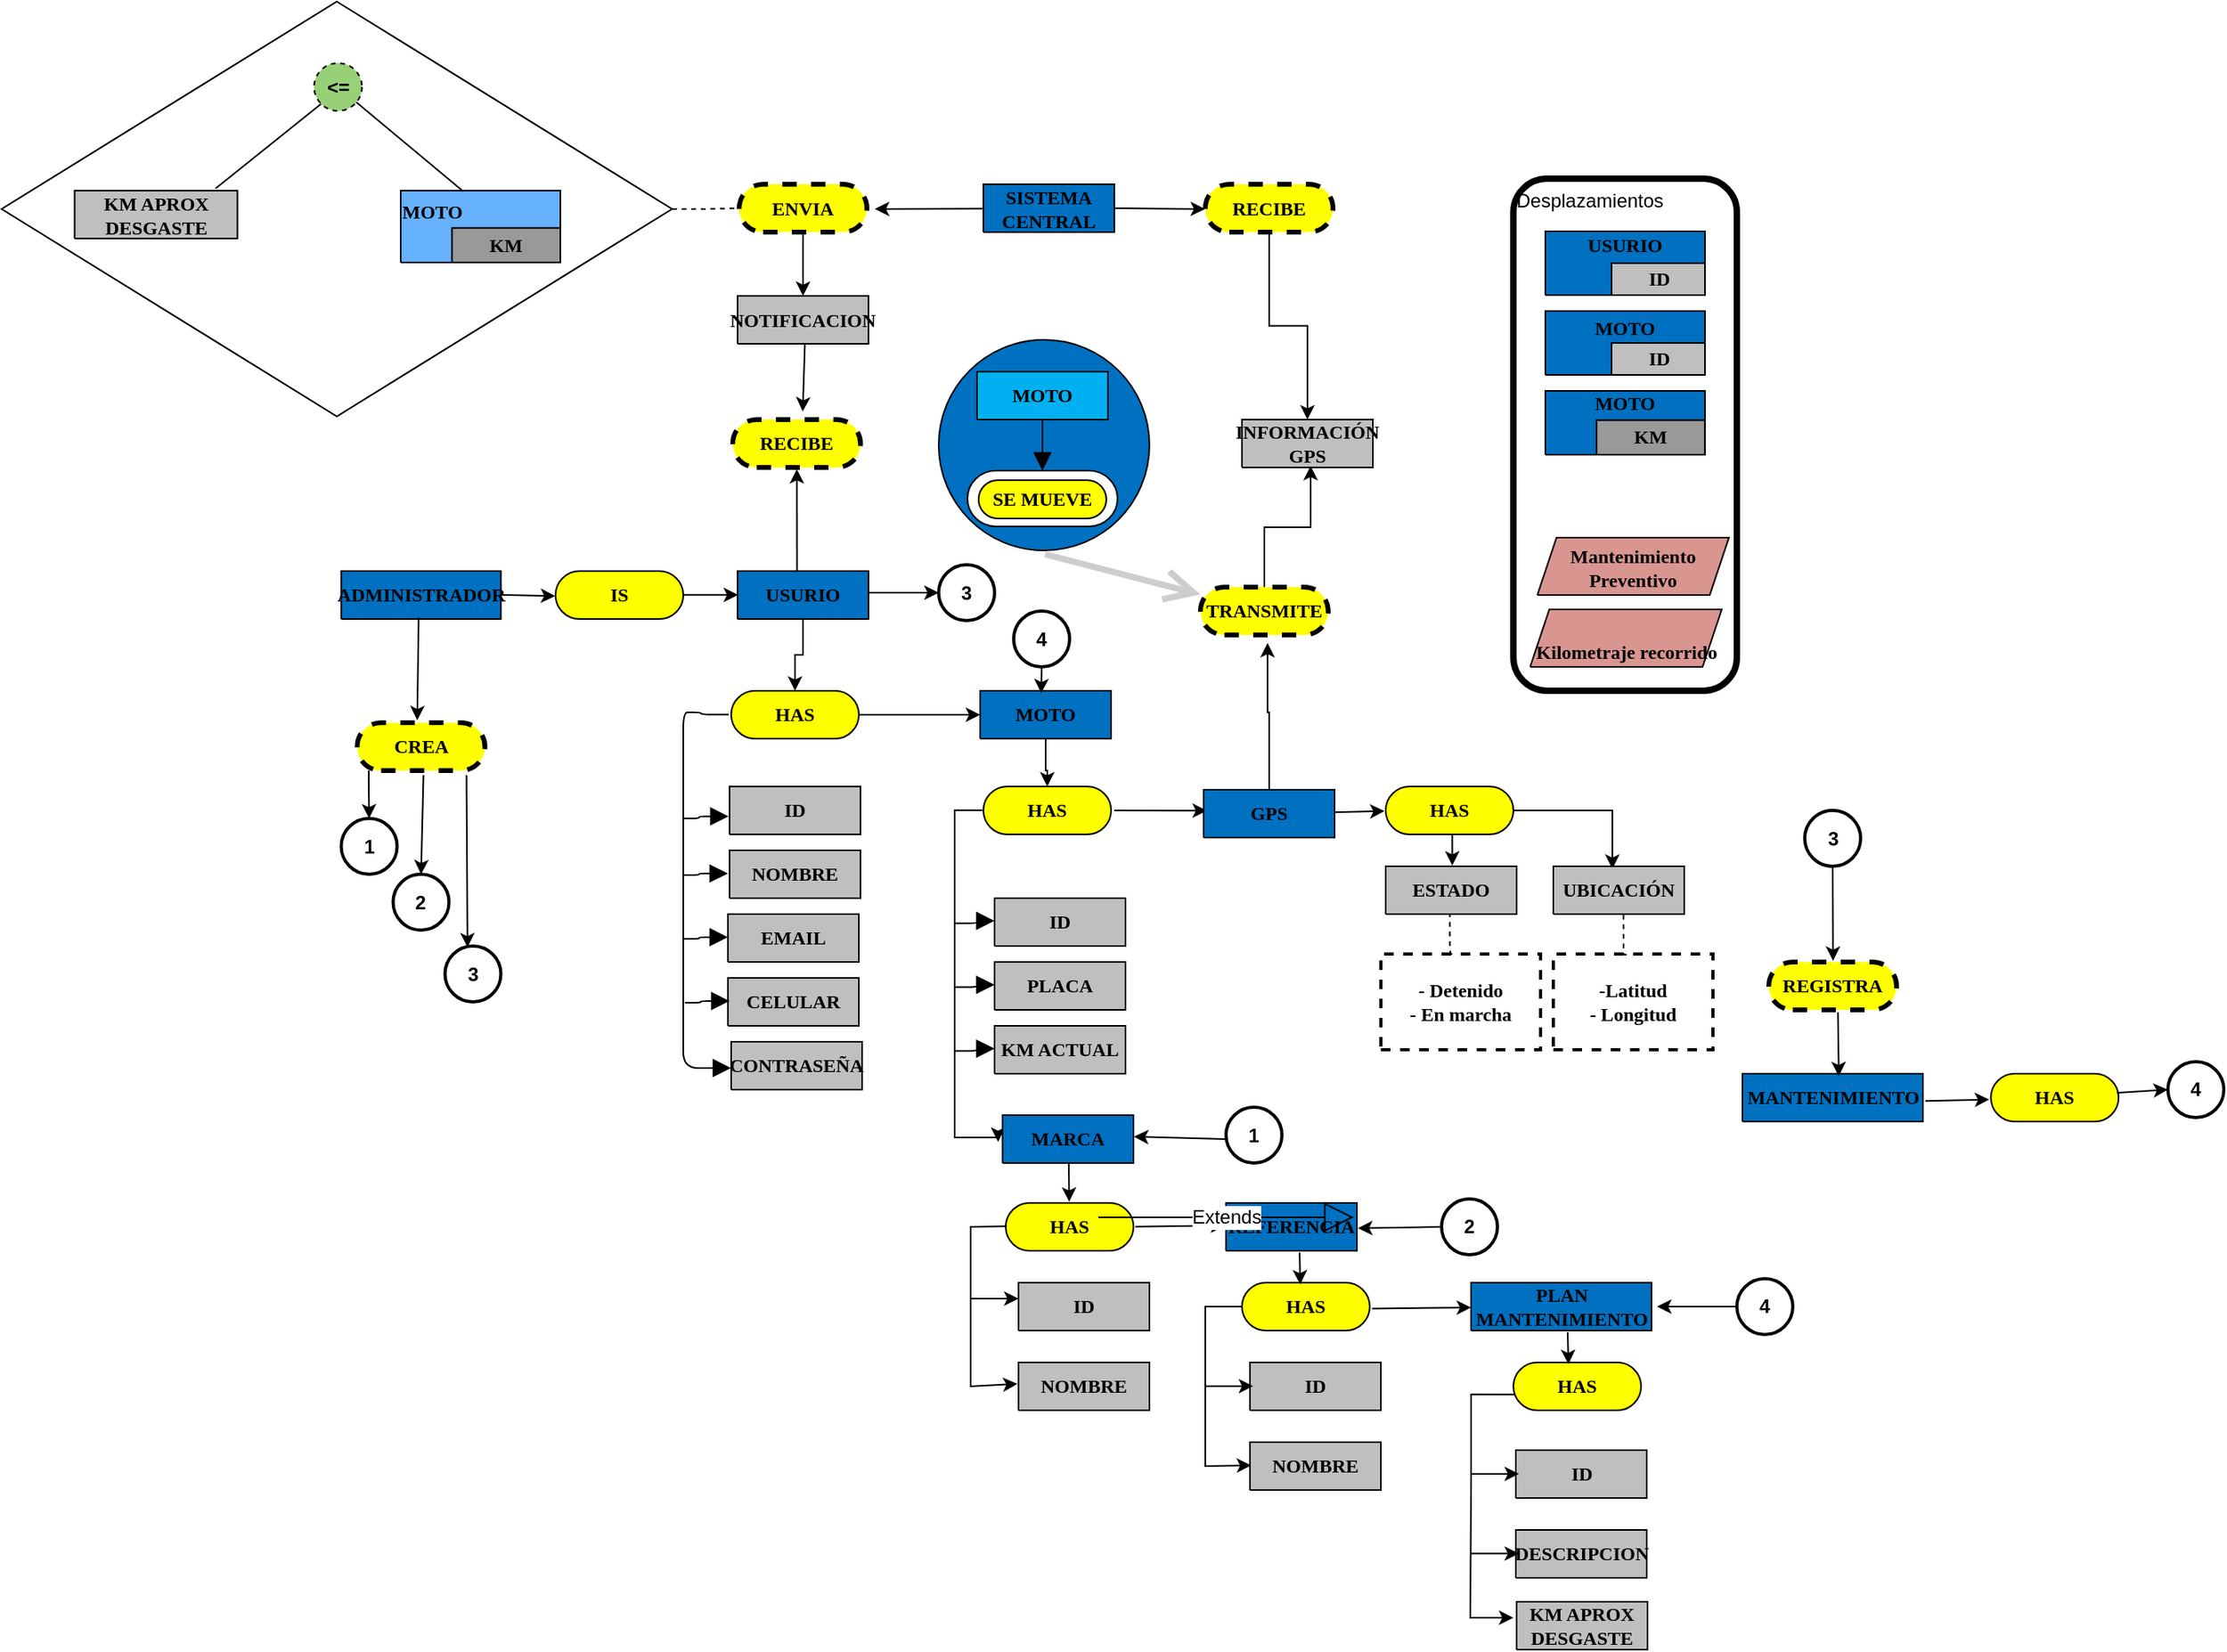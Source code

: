 <mxfile version="21.7.2" type="github">
  <diagram name="Página-1" id="wB8GNBI1v9tfEhR8KxaO">
    <mxGraphModel dx="4400" dy="1913" grid="1" gridSize="10" guides="1" tooltips="1" connect="1" arrows="1" fold="1" page="1" pageScale="1" pageWidth="450" pageHeight="800" math="0" shadow="0">
      <root>
        <mxCell id="0" />
        <mxCell id="1" parent="0" />
        <mxCell id="ID8j2zgGS5YwHMJxmVUL-1" style="edgeStyle=orthogonalEdgeStyle;rounded=0;orthogonalLoop=1;jettySize=auto;html=1;endArrow=none;endFill=0;dashed=1;fontSize=12;" edge="1" parent="1" source="ID8j2zgGS5YwHMJxmVUL-2" target="ID8j2zgGS5YwHMJxmVUL-32">
          <mxGeometry relative="1" as="geometry" />
        </mxCell>
        <mxCell id="ID8j2zgGS5YwHMJxmVUL-2" value="" style="rhombus;whiteSpace=wrap;html=1;fontSize=12;" vertex="1" parent="1">
          <mxGeometry x="-700" y="250" width="420" height="260" as="geometry" />
        </mxCell>
        <mxCell id="ID8j2zgGS5YwHMJxmVUL-3" style="edgeStyle=orthogonalEdgeStyle;rounded=0;orthogonalLoop=1;jettySize=auto;html=1;fontSize=12;" edge="1" parent="1" source="ID8j2zgGS5YwHMJxmVUL-4" target="ID8j2zgGS5YwHMJxmVUL-8">
          <mxGeometry relative="1" as="geometry" />
        </mxCell>
        <mxCell id="ID8j2zgGS5YwHMJxmVUL-4" value="&lt;font style=&quot;font-size: 12px; font-family: calibri; color: rgb(0, 0, 0); direction: ltr; letter-spacing: 0px; line-height: 120%; opacity: 1;&quot;&gt;MOTO&lt;br style=&quot;font-size: 12px;&quot;&gt;&lt;/font&gt;" style="verticalAlign=middle;align=center;vsdxID=7;fillColor=#0070C0;gradientColor=none;shape=stencil(nZBLDoAgDERP0z3SIyjew0SURgSD+Lu9kMZoXLhwN9O+tukAlrNpJg1SzDH4QW/URgNYgZTkjA4UkwJUgGXng+6DX1zLfmoymdXo17xh5zmRJ6Q42BWCfc2oJfdAr+Yv+AP9Cb7OJ3H/2JG1HNGz/84klThPVCc=);strokeColor=#000000;spacingTop=-1;spacingBottom=-1;spacingLeft=-1;spacingRight=-1;labelBackgroundColor=none;rounded=0;html=1;whiteSpace=wrap;fontStyle=1;fontSize=12;" vertex="1" parent="1">
          <mxGeometry x="-87" y="682" width="82" height="30" as="geometry" />
        </mxCell>
        <mxCell id="ID8j2zgGS5YwHMJxmVUL-5" style="edgeStyle=orthogonalEdgeStyle;rounded=0;orthogonalLoop=1;jettySize=auto;html=1;exitX=0.505;exitY=0.985;exitDx=0;exitDy=0;exitPerimeter=0;entryX=0.509;entryY=-0.015;entryDx=0;entryDy=0;entryPerimeter=0;fontSize=12;" edge="1" parent="1" source="ID8j2zgGS5YwHMJxmVUL-54" target="ID8j2zgGS5YwHMJxmVUL-15">
          <mxGeometry relative="1" as="geometry">
            <mxPoint x="295" y="787" as="sourcePoint" />
            <mxPoint x="317.0" y="787" as="targetPoint" />
          </mxGeometry>
        </mxCell>
        <mxCell id="ID8j2zgGS5YwHMJxmVUL-6" style="edgeStyle=orthogonalEdgeStyle;rounded=0;orthogonalLoop=1;jettySize=auto;html=1;entryX=-0.002;entryY=0.517;entryDx=0;entryDy=0;entryPerimeter=0;fontSize=12;" edge="1" parent="1" target="ID8j2zgGS5YwHMJxmVUL-23">
          <mxGeometry relative="1" as="geometry">
            <mxPoint x="-3" y="379.517" as="sourcePoint" />
          </mxGeometry>
        </mxCell>
        <mxCell id="ID8j2zgGS5YwHMJxmVUL-7" style="edgeStyle=orthogonalEdgeStyle;rounded=0;orthogonalLoop=1;jettySize=auto;html=1;exitX=-0.008;exitY=0.497;exitDx=0;exitDy=0;exitPerimeter=0;entryX=-0.034;entryY=0.557;entryDx=0;entryDy=0;entryPerimeter=0;fontSize=12;" edge="1" parent="1" source="ID8j2zgGS5YwHMJxmVUL-8" target="ID8j2zgGS5YwHMJxmVUL-67">
          <mxGeometry relative="1" as="geometry">
            <mxPoint x="43" y="972" as="targetPoint" />
            <Array as="points">
              <mxPoint x="-103" y="757" />
              <mxPoint x="-103" y="962" />
              <mxPoint x="-76" y="962" />
            </Array>
          </mxGeometry>
        </mxCell>
        <mxCell id="ID8j2zgGS5YwHMJxmVUL-8" value="&lt;font style=&quot;font-size: 12px; font-family: calibri; color: rgb(0, 0, 0); direction: ltr; letter-spacing: 0px; line-height: 120%; opacity: 1;&quot;&gt;HAS&lt;br style=&quot;font-size: 12px;&quot;&gt;&lt;/font&gt;" style="verticalAlign=middle;align=center;vsdxID=2;fillColor=#FFFF00;gradientColor=none;shape=stencil(tVLREoIgEPwaHnEQxsl3s/9gEpSJwDko7e+DsEkze2l627vdu5uFRaxyHe8FosR5sCcxqMZ3iO0Rpcp0ApQPCLEasUpaEC3Yi2lS3fOojOhsr3HDmObyMtsVcYqS29Qh5FEfklwrM5OXeUa/yjkcAwfr7TDpiyTfXvjkMR+Vw2A998qaBac5tAKHU1hq3i4oNwjRr9ofvayt/+Rk+yX/4iWA159KpXWKxJx/z0Bopfyw+g4=);strokeColor=#000000;spacingTop=-1;spacingBottom=-1;spacingLeft=-1;spacingRight=-1;labelBackgroundColor=none;rounded=0;html=1;whiteSpace=wrap;fontStyle=1;fontSize=12;" vertex="1" parent="1">
          <mxGeometry x="-85" y="742" width="80" height="30" as="geometry" />
        </mxCell>
        <mxCell id="ID8j2zgGS5YwHMJxmVUL-9" style="vsdxID=21;fillColor=none;gradientColor=none;labelBackgroundColor=none;rounded=0;strokeColor=none;html=1;whiteSpace=wrap;fontColor=#FFFFFF;fontSize=12;" vertex="1" parent="1">
          <mxGeometry x="-113" y="462" width="132" height="132" as="geometry" />
        </mxCell>
        <mxCell id="ID8j2zgGS5YwHMJxmVUL-10" style="vsdxID=22;fillColor=#0070C0;gradientColor=none;shape=stencil(vVHLDsIgEPwajiQI6RfU+h8bu22JCGRB2/69kG1iazx58DazM/vIjjBtmiCi0CplCjecbZ8nYc5Ca+snJJsLEqYTph0C4Ujh4XvmEaqzont41gkL96naodXKrGF6YSfQtUi0OXXDVlqPfJNP6usotUhYbJIUMmQb/GGrAxpRljVycDBuc1hKM2LclX8/7H9nFfB+82Cd45T2+mcspcSRmu4F);labelBackgroundColor=none;rounded=0;html=1;whiteSpace=wrap;fontColor=#FFFFFF;fontSize=12;" vertex="1" parent="ID8j2zgGS5YwHMJxmVUL-9">
          <mxGeometry width="132" height="132" as="geometry" />
        </mxCell>
        <mxCell id="ID8j2zgGS5YwHMJxmVUL-11" value="&lt;font style=&quot;font-size: 12px; font-family: Calibri; color: rgb(0, 0, 0); direction: ltr; letter-spacing: 0px; line-height: 120%; opacity: 1;&quot;&gt;&lt;br style=&quot;font-size: 12px;&quot;&gt;&lt;/font&gt;" style="verticalAlign=middle;align=center;vsdxID=23;fillColor=#FFFFFF;gradientColor=none;shape=stencil(tVJBDsIgEHwNRwxCjPZc6z+Ipe1GhGZBW38vSI2ttV6Mt9md2d0MDBG5a2SrCGfOoz2pDkrfELEnnINpFIIPiIiCiLyyqGq0F1OmupVRGdHZXuOGPs2tsxXbxinObkOHsUd9SHINZiTfsVUmvsklHgOH8+046DdJvrzwyVPZg6NovfRgzYTTEmtFwylaaVlPKNcp1c7aH73Mrf/kZPkl/+IlgNefVqB1isSYf89AaKX8iOIO);strokeColor=#000000;spacingTop=-1;spacingBottom=-1;spacingLeft=-1;spacingRight=-1;labelBackgroundColor=none;rounded=0;html=1;whiteSpace=wrap;fontColor=#FFFFFF;fontSize=12;" vertex="1" parent="ID8j2zgGS5YwHMJxmVUL-9">
          <mxGeometry x="18" y="82" width="94" height="35" as="geometry" />
        </mxCell>
        <mxCell id="ID8j2zgGS5YwHMJxmVUL-12" value="&lt;font style=&quot;font-size: 12px; font-family: Calibri; color: rgb(0, 0, 0); direction: ltr; letter-spacing: 0px; line-height: 120%; opacity: 1;&quot;&gt;MOTO&lt;br style=&quot;font-size: 12px;&quot;&gt;&lt;/font&gt;" style="verticalAlign=middle;align=center;vsdxID=24;fillColor=#00B0F0;gradientColor=none;shape=stencil(nZBLDoAgDERP0z3SIyjew0SURgSD+Lu9kMZoXLhwN9O+tukAlrNpJg1SzDH4QW/URgNYgZTkjA4UkwJUgGXng+6DX1zLfmoymdXo17xh5zmRJ6Q42BWCfc2oJfdAr+Yv+AP9Cb7OJ3H/2JG1HNGz/84klThPVCc=);strokeColor=#000000;spacingTop=-1;spacingBottom=-1;spacingLeft=-1;spacingRight=-1;labelBackgroundColor=none;rounded=0;html=1;whiteSpace=wrap;fontColor=#FFFFFF;fontStyle=1;fontSize=12;" vertex="1" parent="ID8j2zgGS5YwHMJxmVUL-9">
          <mxGeometry x="24" y="20" width="82" height="30" as="geometry" />
        </mxCell>
        <mxCell id="ID8j2zgGS5YwHMJxmVUL-13" value="&lt;font style=&quot;font-size: 12px; font-family: Calibri; color: rgb(0, 0, 0); direction: ltr; letter-spacing: 0px; line-height: 120%; opacity: 1;&quot;&gt;SE MUEVE&lt;br style=&quot;font-size: 12px;&quot;&gt;&lt;/font&gt;" style="verticalAlign=middle;align=center;vsdxID=25;fillColor=#FFFF00;gradientColor=none;shape=stencil(tVJBDoMgEHwNRxKEmPRu7T9IRd2Ugllo1d8Xik3Vag9NepvZmd3NMhBRuFZ2inDmPNqL6qHyLRFHwjmYViH4gIgoiShqi6pBezNV4p2Mzoiu9h4nDKkvy2MLZ+NEGXvyU/JqMDPv4atX4jlouJqLkzlP3p1RL5HKARxF66UHaxaaltgoGpbQWstmIbleqe6jvHlCtrX3lwN23u0vJwTwjq8GrVP6c30ddyilryLKBw==);strokeColor=#000000;spacingTop=-1;spacingBottom=-1;spacingLeft=-1;spacingRight=-1;labelBackgroundColor=none;rounded=0;html=1;whiteSpace=wrap;fontColor=#FFFFFF;fontStyle=1;fontSize=12;" vertex="1" parent="ID8j2zgGS5YwHMJxmVUL-9">
          <mxGeometry x="25" y="88" width="80" height="24" as="geometry" />
        </mxCell>
        <mxCell id="ID8j2zgGS5YwHMJxmVUL-14" style="vsdxID=26;edgeStyle=none;startArrow=none;endArrow=block;startSize=5;endSize=9;strokeColor=#000000;spacingTop=0;spacingBottom=0;spacingLeft=0;spacingRight=0;verticalAlign=middle;html=1;labelBackgroundColor=#ffffff;rounded=0;fontColor=#FFFFFF;fontSize=12;" edge="1" parent="ID8j2zgGS5YwHMJxmVUL-9">
          <mxGeometry relative="1" as="geometry">
            <mxPoint x="10" as="offset" />
            <Array as="points" />
            <mxPoint x="65" y="50" as="sourcePoint" />
            <mxPoint x="65" y="82" as="targetPoint" />
          </mxGeometry>
        </mxCell>
        <mxCell id="ID8j2zgGS5YwHMJxmVUL-15" value="&lt;font style=&quot;font-size: 12px; font-family: calibri; color: rgb(0, 0, 0); direction: ltr; letter-spacing: 0px; line-height: 120%; opacity: 1;&quot;&gt;ESTADO&lt;br style=&quot;font-size: 12px;&quot;&gt;&lt;/font&gt;" style="verticalAlign=middle;align=center;vsdxID=7;fillColor=#BFBFBF;gradientColor=none;shape=stencil(nZBLDoAgDERP0z3SIyjew0SURgSD+Lu9kMZoXLhwN9O+tukAlrNpJg1SzDH4QW/URgNYgZTkjA4UkwJUgGXng+6DX1zLfmoymdXo17xh5zmRJ6Q42BWCfc2oJfdAr+Yv+AP9Cb7OJ3H/2JG1HNGz/84klThPVCc=);strokeColor=#000000;spacingTop=-1;spacingBottom=-1;spacingLeft=-1;spacingRight=-1;labelBackgroundColor=none;rounded=0;html=1;whiteSpace=wrap;fontStyle=1;fontSize=12;" vertex="1" parent="1">
          <mxGeometry x="167" y="792" width="82" height="30" as="geometry" />
        </mxCell>
        <mxCell id="ID8j2zgGS5YwHMJxmVUL-16" value="&lt;font style=&quot;font-size: 12px; font-family: calibri; color: rgb(0, 0, 0); direction: ltr; letter-spacing: 0px; line-height: 120%; opacity: 1;&quot;&gt;- Detenido&lt;br style=&quot;font-size: 12px;&quot;&gt;- En marcha&lt;br style=&quot;font-size: 12px;&quot;&gt;&lt;/font&gt;" style="verticalAlign=middle;align=center;vsdxID=54;fillColor=#FFFFFF;gradientColor=none;shape=stencil(nZBLDoAgDERP0z3SIyjew0SURgSD+Lu9kMZoXLhwN9O+tukAlrNpJg1SzDH4QW/URgNYgZTkjA4UkwJUgGXng+6DX1zLfmoymdXo17xh5zmRJ6Q42BWCfc2oJfdAr+Yv+AP9Cb7OJ3H/2JG1HNGz/84klThPVCc=);dashed=1;strokeWidth=2;labelBackgroundColor=none;rounded=0;html=1;whiteSpace=wrap;fontStyle=1;fontSize=12;" vertex="1" parent="1">
          <mxGeometry x="164" y="847" width="100" height="60" as="geometry" />
        </mxCell>
        <mxCell id="ID8j2zgGS5YwHMJxmVUL-17" style="edgeStyle=orthogonalEdgeStyle;rounded=1;orthogonalLoop=1;jettySize=auto;html=1;startSize=5;endArrow=none;endSize=9;endFill=0;dashed=1;fontStyle=1;exitX=0.447;exitY=0;exitDx=0;exitDy=0;exitPerimeter=0;entryX=0.49;entryY=0.991;entryDx=0;entryDy=0;entryPerimeter=0;fontSize=12;" edge="1" parent="1" source="ID8j2zgGS5YwHMJxmVUL-16" target="ID8j2zgGS5YwHMJxmVUL-15">
          <mxGeometry relative="1" as="geometry">
            <mxPoint x="154.262" y="862.0" as="targetPoint" />
            <mxPoint x="279.0" y="862.0" as="sourcePoint" />
          </mxGeometry>
        </mxCell>
        <mxCell id="ID8j2zgGS5YwHMJxmVUL-18" style="edgeStyle=orthogonalEdgeStyle;rounded=0;orthogonalLoop=1;jettySize=auto;html=1;entryX=0.524;entryY=0.967;entryDx=0;entryDy=0;entryPerimeter=0;fontSize=12;" edge="1" parent="1" source="ID8j2zgGS5YwHMJxmVUL-19" target="ID8j2zgGS5YwHMJxmVUL-20">
          <mxGeometry relative="1" as="geometry" />
        </mxCell>
        <mxCell id="ID8j2zgGS5YwHMJxmVUL-19" value="&lt;font style=&quot;font-size: 12px; font-family: calibri; color: rgb(0, 0, 0); direction: ltr; letter-spacing: 0px; line-height: 120%; opacity: 1;&quot;&gt;TRANSMITE&lt;br style=&quot;font-size: 12px;&quot;&gt;&lt;/font&gt;" style="verticalAlign=middle;align=center;vsdxID=1;fillColor=#FFFF00;gradientColor=none;shape=stencil(tVLREoIgEPwaHnEQxsl3s/9gEpSJwDko7e+DsEkze2l627vdu5uFRaxyHe8FosR5sCcxqMZ3iO0Rpcp0ApQPCLEasUpaEC3Yi2lS3fOojOhsr3HDmObyMtsVcYqS29Qh5FEfklwrM5OXeUa/yjkcAwfr7TDpiyTfXvjkMR+Vw2A998qaBac5tAKHU1hq3i4oNwjRr9ofvayt/+Rk+yX/4iWA159KpXWKxJx/z0Bopfyw+g4=);dashed=1;strokeColor=#000000;strokeWidth=3;spacingTop=-1;spacingBottom=-1;spacingLeft=-1;spacingRight=-1;labelBackgroundColor=none;rounded=0;html=1;whiteSpace=wrap;fontColor=#FFFFFF;fontStyle=1;fontSize=12;" vertex="1" parent="1">
          <mxGeometry x="51" y="617" width="80" height="30" as="geometry" />
        </mxCell>
        <mxCell id="ID8j2zgGS5YwHMJxmVUL-20" value="&lt;font style=&quot;font-size: 12px; font-family: calibri; color: rgb(0, 0, 0); direction: ltr; letter-spacing: 0px; line-height: 120%; opacity: 1;&quot;&gt;INFORMACIÓN GPS&lt;br style=&quot;font-size: 12px;&quot;&gt;&lt;/font&gt;" style="verticalAlign=middle;align=center;vsdxID=7;fillColor=#BFBFBF;gradientColor=none;shape=stencil(nZBLDoAgDERP0z3SIyjew0SURgSD+Lu9kMZoXLhwN9O+tukAlrNpJg1SzDH4QW/URgNYgZTkjA4UkwJUgGXng+6DX1zLfmoymdXo17xh5zmRJ6Q42BWCfc2oJfdAr+Yv+AP9Cb7OJ3H/2JG1HNGz/84klThPVCc=);strokeColor=#000000;spacingTop=-1;spacingBottom=-1;spacingLeft=-1;spacingRight=-1;labelBackgroundColor=none;rounded=0;html=1;whiteSpace=wrap;fontStyle=1;fontSize=12;" vertex="1" parent="1">
          <mxGeometry x="77" y="512" width="82" height="30" as="geometry" />
        </mxCell>
        <mxCell id="ID8j2zgGS5YwHMJxmVUL-21" style="vsdxID=59;edgeStyle=none;startArrow=none;endArrow=open;startSize=5;endSize=14;strokeWidth=4;strokeColor=#CDCDCD;spacingTop=0;spacingBottom=0;spacingLeft=0;spacingRight=0;verticalAlign=middle;html=1;labelBackgroundColor=#ffffff;rounded=1;fontColor=#0070C0;endFill=0;exitX=0.504;exitY=1.018;exitDx=0;exitDy=0;exitPerimeter=0;fontSize=12;" edge="1" parent="1" source="ID8j2zgGS5YwHMJxmVUL-10" target="ID8j2zgGS5YwHMJxmVUL-19">
          <mxGeometry relative="1" as="geometry">
            <mxPoint as="offset" />
            <Array as="points" />
            <mxPoint x="562.72" y="422" as="sourcePoint" />
            <mxPoint x="642.72" y="422" as="targetPoint" />
          </mxGeometry>
        </mxCell>
        <mxCell id="ID8j2zgGS5YwHMJxmVUL-22" style="edgeStyle=orthogonalEdgeStyle;rounded=0;orthogonalLoop=1;jettySize=auto;html=1;fontSize=12;" edge="1" parent="1" source="ID8j2zgGS5YwHMJxmVUL-23" target="ID8j2zgGS5YwHMJxmVUL-20">
          <mxGeometry relative="1" as="geometry" />
        </mxCell>
        <mxCell id="ID8j2zgGS5YwHMJxmVUL-23" value="&lt;font style=&quot;font-size: 12px; font-family: calibri; color: rgb(0, 0, 0); direction: ltr; letter-spacing: 0px; line-height: 120%; opacity: 1;&quot;&gt;RECIBE&lt;br style=&quot;font-size: 12px;&quot;&gt;&lt;/font&gt;" style="verticalAlign=middle;align=center;vsdxID=1;fillColor=#FFFF00;gradientColor=none;shape=stencil(tVLREoIgEPwaHnEQxsl3s/9gEpSJwDko7e+DsEkze2l627vdu5uFRaxyHe8FosR5sCcxqMZ3iO0Rpcp0ApQPCLEasUpaEC3Yi2lS3fOojOhsr3HDmObyMtsVcYqS29Qh5FEfklwrM5OXeUa/yjkcAwfr7TDpiyTfXvjkMR+Vw2A998qaBac5tAKHU1hq3i4oNwjRr9ofvayt/+Rk+yX/4iWA159KpXWKxJx/z0Bopfyw+g4=);dashed=1;strokeColor=#000000;strokeWidth=3;spacingTop=-1;spacingBottom=-1;spacingLeft=-1;spacingRight=-1;labelBackgroundColor=none;rounded=0;html=1;whiteSpace=wrap;fontColor=#FFFFFF;fontStyle=1;fontSize=12;" vertex="1" parent="1">
          <mxGeometry x="54" y="364.5" width="80" height="30" as="geometry" />
        </mxCell>
        <mxCell id="ID8j2zgGS5YwHMJxmVUL-24" value="" style="group;fontSize=12;" connectable="0" vertex="1" parent="1">
          <mxGeometry x="-450" y="368.5" width="100" height="45" as="geometry" />
        </mxCell>
        <mxCell id="ID8j2zgGS5YwHMJxmVUL-25" value="&lt;span style=&quot;font-family: calibri; font-size: 12px; text-align: center;&quot;&gt;&lt;b style=&quot;font-size: 12px;&quot;&gt;MOTO&lt;/b&gt;&lt;/span&gt;" style="verticalAlign=top;align=left;vsdxID=15;gradientColor=none;shape=stencil(nZBLDoAgDERP0z3SIyjew0SURgSD+Lu9kMZoXLhwN9O+tukAlrNpJg1SzDH4QW/URgNYgZTkjA4UkwJUgGXng+6DX1zLfmoymdXo17xh5zmRJ6Q42BWCfc2oJfdAr+Yv+AP9Cb7OJ3H/2JG1HNGz/84klThPVCc=);strokeColor=#000000;spacingTop=-1;spacingBottom=-1;spacingLeft=-1;spacingRight=-1;labelBackgroundColor=none;rounded=0;html=1;whiteSpace=wrap;fillColor=#66B2FF;fontSize=12;" vertex="1" parent="ID8j2zgGS5YwHMJxmVUL-24">
          <mxGeometry width="100" height="45.0" as="geometry" />
        </mxCell>
        <mxCell id="ID8j2zgGS5YwHMJxmVUL-26" value="&lt;font style=&quot;font-size: 12px; font-family: calibri; color: rgb(0, 0, 0); direction: ltr; letter-spacing: 0px; line-height: 120%; opacity: 1;&quot;&gt;&lt;b style=&quot;font-size: 12px;&quot;&gt;KM&lt;/b&gt;&lt;br style=&quot;font-size: 12px;&quot;&gt;&lt;/font&gt;" style="verticalAlign=middle;align=center;vsdxID=16;gradientColor=none;shape=stencil(nZBLDoAgDERP0z3SIyjew0SURgSD+Lu9kMZoXLhwN9O+tukAlrNpJg1SzDH4QW/URgNYgZTkjA4UkwJUgGXng+6DX1zLfmoymdXo17xh5zmRJ6Q42BWCfc2oJfdAr+Yv+AP9Cb7OJ3H/2JG1HNGz/84klThPVCc=);strokeColor=#000000;spacingTop=-1;spacingBottom=-1;spacingLeft=-1;spacingRight=-1;labelBackgroundColor=none;rounded=0;html=1;whiteSpace=wrap;fillColor=#999999;fontSize=12;" vertex="1" parent="ID8j2zgGS5YwHMJxmVUL-24">
          <mxGeometry x="32.144" y="23.355" width="67.856" height="21.645" as="geometry" />
        </mxCell>
        <mxCell id="ID8j2zgGS5YwHMJxmVUL-27" value="&lt;font style=&quot;font-size: 12px; font-family: calibri; color: rgb(0, 0, 0); direction: ltr; letter-spacing: 0px; line-height: 120%; opacity: 1;&quot;&gt;KM APROX DESGASTE&lt;br style=&quot;font-size: 12px;&quot;&gt;&lt;/font&gt;" style="verticalAlign=middle;align=center;vsdxID=7;fillColor=#BFBFBF;gradientColor=none;shape=stencil(nZBLDoAgDERP0z3SIyjew0SURgSD+Lu9kMZoXLhwN9O+tukAlrNpJg1SzDH4QW/URgNYgZTkjA4UkwJUgGXng+6DX1zLfmoymdXo17xh5zmRJ6Q42BWCfc2oJfdAr+Yv+AP9Cb7OJ3H/2JG1HNGz/84klThPVCc=);strokeColor=#000000;spacingTop=-1;spacingBottom=-1;spacingLeft=-1;spacingRight=-1;labelBackgroundColor=none;rounded=0;html=1;whiteSpace=wrap;fontStyle=1;fontSize=12;" vertex="1" parent="1">
          <mxGeometry x="-654.25" y="368.5" width="102" height="30" as="geometry" />
        </mxCell>
        <mxCell id="ID8j2zgGS5YwHMJxmVUL-28" value="&lt;b style=&quot;font-size: 12px;&quot;&gt;&amp;lt;=&lt;/b&gt;" style="ellipse;whiteSpace=wrap;html=1;aspect=fixed;shadow=0;glass=0;sketch=0;strokeWidth=1;gradientColor=none;dashed=1;fillColor=#97D077;fontSize=12;" vertex="1" parent="1">
          <mxGeometry x="-504.25" y="288.5" width="30" height="30" as="geometry" />
        </mxCell>
        <mxCell id="ID8j2zgGS5YwHMJxmVUL-29" value="" style="endArrow=none;html=1;entryX=0;entryY=1;entryDx=0;entryDy=0;exitX=0.866;exitY=-0.046;exitDx=0;exitDy=0;exitPerimeter=0;rounded=0;fontSize=12;" edge="1" parent="1" source="ID8j2zgGS5YwHMJxmVUL-27" target="ID8j2zgGS5YwHMJxmVUL-28">
          <mxGeometry width="50" height="50" relative="1" as="geometry">
            <mxPoint x="-658.25" y="344.5" as="sourcePoint" />
            <mxPoint x="-585.87" y="419.5" as="targetPoint" />
          </mxGeometry>
        </mxCell>
        <mxCell id="ID8j2zgGS5YwHMJxmVUL-30" value="" style="endArrow=none;html=1;rounded=0;exitX=0.391;exitY=0.009;exitDx=0;exitDy=0;exitPerimeter=0;fontSize=12;" edge="1" parent="1" source="ID8j2zgGS5YwHMJxmVUL-25" target="ID8j2zgGS5YwHMJxmVUL-28">
          <mxGeometry width="50" height="50" relative="1" as="geometry">
            <mxPoint x="-441.763" y="335.229" as="sourcePoint" />
            <mxPoint x="-428.25" y="365.5" as="targetPoint" />
          </mxGeometry>
        </mxCell>
        <mxCell id="ID8j2zgGS5YwHMJxmVUL-31" style="edgeStyle=orthogonalEdgeStyle;rounded=0;orthogonalLoop=1;jettySize=auto;html=1;fontSize=12;" edge="1" parent="1" source="ID8j2zgGS5YwHMJxmVUL-32" target="ID8j2zgGS5YwHMJxmVUL-33">
          <mxGeometry relative="1" as="geometry" />
        </mxCell>
        <mxCell id="ID8j2zgGS5YwHMJxmVUL-32" value="&lt;font style=&quot;font-size: 12px; font-family: calibri; color: rgb(0, 0, 0); direction: ltr; letter-spacing: 0px; line-height: 120%; opacity: 1;&quot;&gt;ENVIA&lt;br style=&quot;font-size: 12px;&quot;&gt;&lt;/font&gt;" style="verticalAlign=middle;align=center;vsdxID=1;fillColor=#FFFF00;gradientColor=none;shape=stencil(tVLREoIgEPwaHnEQxsl3s/9gEpSJwDko7e+DsEkze2l627vdu5uFRaxyHe8FosR5sCcxqMZ3iO0Rpcp0ApQPCLEasUpaEC3Yi2lS3fOojOhsr3HDmObyMtsVcYqS29Qh5FEfklwrM5OXeUa/yjkcAwfr7TDpiyTfXvjkMR+Vw2A998qaBac5tAKHU1hq3i4oNwjRr9ofvayt/+Rk+yX/4iWA159KpXWKxJx/z0Bopfyw+g4=);dashed=1;strokeColor=#000000;strokeWidth=3;spacingTop=-1;spacingBottom=-1;spacingLeft=-1;spacingRight=-1;labelBackgroundColor=none;rounded=0;html=1;whiteSpace=wrap;fontColor=#FFFFFF;fontStyle=1;fontSize=12;" vertex="1" parent="1">
          <mxGeometry x="-237.97" y="364.5" width="80" height="30" as="geometry" />
        </mxCell>
        <mxCell id="ID8j2zgGS5YwHMJxmVUL-33" value="&lt;font style=&quot;font-size: 12px; font-family: calibri; color: rgb(0, 0, 0); direction: ltr; letter-spacing: 0px; line-height: 120%; opacity: 1;&quot;&gt;NOTIFICACION&lt;br style=&quot;font-size: 12px;&quot;&gt;&lt;/font&gt;" style="verticalAlign=middle;align=center;vsdxID=7;fillColor=#BFBFBF;gradientColor=none;shape=stencil(nZBLDoAgDERP0z3SIyjew0SURgSD+Lu9kMZoXLhwN9O+tukAlrNpJg1SzDH4QW/URgNYgZTkjA4UkwJUgGXng+6DX1zLfmoymdXo17xh5zmRJ6Q42BWCfc2oJfdAr+Yv+AP9Cb7OJ3H/2JG1HNGz/84klThPVCc=);strokeColor=#000000;spacingTop=-1;spacingBottom=-1;spacingLeft=-1;spacingRight=-1;labelBackgroundColor=none;rounded=0;html=1;whiteSpace=wrap;fontStyle=1;fontSize=12;" vertex="1" parent="1">
          <mxGeometry x="-238.97" y="434.5" width="82" height="30" as="geometry" />
        </mxCell>
        <mxCell id="ID8j2zgGS5YwHMJxmVUL-34" style="edgeStyle=orthogonalEdgeStyle;rounded=0;orthogonalLoop=1;jettySize=auto;html=1;fontSize=12;" edge="1" parent="1" source="ID8j2zgGS5YwHMJxmVUL-35" target="ID8j2zgGS5YwHMJxmVUL-37">
          <mxGeometry relative="1" as="geometry" />
        </mxCell>
        <mxCell id="ID8j2zgGS5YwHMJxmVUL-35" value="&lt;font style=&quot;font-size: 12px; font-family: calibri; color: rgb(0, 0, 0); direction: ltr; letter-spacing: 0px; line-height: 120%; opacity: 1;&quot;&gt;USURIO&lt;br style=&quot;font-size: 12px;&quot;&gt;&lt;/font&gt;" style="verticalAlign=middle;align=center;vsdxID=7;fillColor=#0070C0;gradientColor=none;shape=stencil(nZBLDoAgDERP0z3SIyjew0SURgSD+Lu9kMZoXLhwN9O+tukAlrNpJg1SzDH4QW/URgNYgZTkjA4UkwJUgGXng+6DX1zLfmoymdXo17xh5zmRJ6Q42BWCfc2oJfdAr+Yv+AP9Cb7OJ3H/2JG1HNGz/84klThPVCc=);strokeColor=#000000;spacingTop=-1;spacingBottom=-1;spacingLeft=-1;spacingRight=-1;labelBackgroundColor=none;rounded=0;html=1;whiteSpace=wrap;fontStyle=1;fontSize=12;" vertex="1" parent="1">
          <mxGeometry x="-238.97" y="607" width="82" height="30" as="geometry" />
        </mxCell>
        <mxCell id="ID8j2zgGS5YwHMJxmVUL-36" style="edgeStyle=orthogonalEdgeStyle;rounded=0;orthogonalLoop=1;jettySize=auto;html=1;fontSize=12;" edge="1" parent="1" source="ID8j2zgGS5YwHMJxmVUL-37" target="ID8j2zgGS5YwHMJxmVUL-4">
          <mxGeometry relative="1" as="geometry" />
        </mxCell>
        <mxCell id="ID8j2zgGS5YwHMJxmVUL-37" value="&lt;font style=&quot;font-size: 12px; font-family: calibri; color: rgb(0, 0, 0); direction: ltr; letter-spacing: 0px; line-height: 120%; opacity: 1;&quot;&gt;HAS&lt;br style=&quot;font-size: 12px;&quot;&gt;&lt;/font&gt;" style="verticalAlign=middle;align=center;vsdxID=2;fillColor=#FFFF00;gradientColor=none;shape=stencil(tVLREoIgEPwaHnEQxsl3s/9gEpSJwDko7e+DsEkze2l627vdu5uFRaxyHe8FosR5sCcxqMZ3iO0Rpcp0ApQPCLEasUpaEC3Yi2lS3fOojOhsr3HDmObyMtsVcYqS29Qh5FEfklwrM5OXeUa/yjkcAwfr7TDpiyTfXvjkMR+Vw2A998qaBac5tAKHU1hq3i4oNwjRr9ofvayt/+Rk+yX/4iWA159KpXWKxJx/z0Bopfyw+g4=);strokeColor=#000000;spacingTop=-1;spacingBottom=-1;spacingLeft=-1;spacingRight=-1;labelBackgroundColor=none;rounded=0;html=1;whiteSpace=wrap;fontStyle=1;fontSize=12;" vertex="1" parent="1">
          <mxGeometry x="-243" y="682" width="80" height="30" as="geometry" />
        </mxCell>
        <mxCell id="ID8j2zgGS5YwHMJxmVUL-38" value="&lt;font style=&quot;font-size: 12px; font-family: calibri; color: rgb(0, 0, 0); direction: ltr; letter-spacing: 0px; line-height: 120%; opacity: 1;&quot;&gt;ID&lt;br style=&quot;font-size: 12px;&quot;&gt;&lt;/font&gt;" style="verticalAlign=middle;align=center;vsdxID=7;fillColor=#BFBFBF;gradientColor=none;shape=stencil(nZBLDoAgDERP0z3SIyjew0SURgSD+Lu9kMZoXLhwN9O+tukAlrNpJg1SzDH4QW/URgNYgZTkjA4UkwJUgGXng+6DX1zLfmoymdXo17xh5zmRJ6Q42BWCfc2oJfdAr+Yv+AP9Cb7OJ3H/2JG1HNGz/84klThPVCc=);strokeColor=#000000;spacingTop=-1;spacingBottom=-1;spacingLeft=-1;spacingRight=-1;labelBackgroundColor=none;rounded=0;html=1;whiteSpace=wrap;fontStyle=1;fontSize=12;" vertex="1" parent="1">
          <mxGeometry x="-244" y="742" width="82" height="30" as="geometry" />
        </mxCell>
        <mxCell id="ID8j2zgGS5YwHMJxmVUL-39" value="&lt;font style=&quot;font-size: 12px; font-family: calibri; color: rgb(0, 0, 0); direction: ltr; letter-spacing: 0px; line-height: 120%; opacity: 1;&quot;&gt;NOMBRE&lt;br style=&quot;font-size: 12px;&quot;&gt;&lt;/font&gt;" style="verticalAlign=middle;align=center;vsdxID=7;fillColor=#BFBFBF;gradientColor=none;shape=stencil(nZBLDoAgDERP0z3SIyjew0SURgSD+Lu9kMZoXLhwN9O+tukAlrNpJg1SzDH4QW/URgNYgZTkjA4UkwJUgGXng+6DX1zLfmoymdXo17xh5zmRJ6Q42BWCfc2oJfdAr+Yv+AP9Cb7OJ3H/2JG1HNGz/84klThPVCc=);strokeColor=#000000;spacingTop=-1;spacingBottom=-1;spacingLeft=-1;spacingRight=-1;labelBackgroundColor=none;rounded=0;html=1;whiteSpace=wrap;fontStyle=1;fontSize=12;" vertex="1" parent="1">
          <mxGeometry x="-244" y="782" width="82" height="30" as="geometry" />
        </mxCell>
        <mxCell id="ID8j2zgGS5YwHMJxmVUL-40" value="&lt;font style=&quot;font-size: 12px; font-family: calibri; color: rgb(0, 0, 0); direction: ltr; letter-spacing: 0px; line-height: 120%; opacity: 1;&quot;&gt;EMAIL&lt;br style=&quot;font-size: 12px;&quot;&gt;&lt;/font&gt;" style="verticalAlign=middle;align=center;vsdxID=7;fillColor=#BFBFBF;gradientColor=none;shape=stencil(nZBLDoAgDERP0z3SIyjew0SURgSD+Lu9kMZoXLhwN9O+tukAlrNpJg1SzDH4QW/URgNYgZTkjA4UkwJUgGXng+6DX1zLfmoymdXo17xh5zmRJ6Q42BWCfc2oJfdAr+Yv+AP9Cb7OJ3H/2JG1HNGz/84klThPVCc=);strokeColor=#000000;spacingTop=-1;spacingBottom=-1;spacingLeft=-1;spacingRight=-1;labelBackgroundColor=none;rounded=0;html=1;whiteSpace=wrap;fontStyle=1;fontSize=12;" vertex="1" parent="1">
          <mxGeometry x="-245" y="822" width="82" height="30" as="geometry" />
        </mxCell>
        <mxCell id="ID8j2zgGS5YwHMJxmVUL-41" value="&lt;font style=&quot;font-size: 12px; font-family: calibri; color: rgb(0, 0, 0); direction: ltr; letter-spacing: 0px; line-height: 120%; opacity: 1;&quot;&gt;CELULAR&lt;br style=&quot;font-size: 12px;&quot;&gt;&lt;/font&gt;" style="verticalAlign=middle;align=center;vsdxID=7;fillColor=#BFBFBF;gradientColor=none;shape=stencil(nZBLDoAgDERP0z3SIyjew0SURgSD+Lu9kMZoXLhwN9O+tukAlrNpJg1SzDH4QW/URgNYgZTkjA4UkwJUgGXng+6DX1zLfmoymdXo17xh5zmRJ6Q42BWCfc2oJfdAr+Yv+AP9Cb7OJ3H/2JG1HNGz/84klThPVCc=);strokeColor=#000000;spacingTop=-1;spacingBottom=-1;spacingLeft=-1;spacingRight=-1;labelBackgroundColor=none;rounded=0;html=1;whiteSpace=wrap;fontStyle=1;fontSize=12;" vertex="1" parent="1">
          <mxGeometry x="-245" y="862" width="82" height="30" as="geometry" />
        </mxCell>
        <mxCell id="ID8j2zgGS5YwHMJxmVUL-42" style="edgeStyle=orthogonalEdgeStyle;rounded=1;orthogonalLoop=1;jettySize=auto;html=1;fontColor=#0070C0;endArrow=block;endFill=1;endSize=9;exitX=-0.018;exitY=0.265;exitDx=0;exitDy=0;exitPerimeter=0;fontSize=12;" edge="1" parent="1">
          <mxGeometry relative="1" as="geometry">
            <mxPoint x="-244.46" y="696.93" as="sourcePoint" />
            <mxPoint x="-243" y="918.49" as="targetPoint" />
            <Array as="points">
              <mxPoint x="-262" y="696.49" />
              <mxPoint x="-262" y="695.49" />
              <mxPoint x="-273" y="695.49" />
              <mxPoint x="-273" y="918.49" />
            </Array>
          </mxGeometry>
        </mxCell>
        <mxCell id="ID8j2zgGS5YwHMJxmVUL-43" style="edgeStyle=orthogonalEdgeStyle;rounded=1;orthogonalLoop=1;jettySize=auto;html=1;fontColor=#0070C0;endArrow=block;endFill=1;endSize=9;entryX=-0.007;entryY=0.623;entryDx=0;entryDy=0;entryPerimeter=0;fontSize=12;" edge="1" parent="1" target="ID8j2zgGS5YwHMJxmVUL-38">
          <mxGeometry relative="1" as="geometry">
            <mxPoint x="-273" y="762" as="sourcePoint" />
            <mxPoint x="-201" y="769" as="targetPoint" />
            <Array as="points">
              <mxPoint x="-263" y="762" />
              <mxPoint x="-263" y="761" />
            </Array>
          </mxGeometry>
        </mxCell>
        <mxCell id="ID8j2zgGS5YwHMJxmVUL-44" style="edgeStyle=orthogonalEdgeStyle;rounded=1;orthogonalLoop=1;jettySize=auto;html=1;fontColor=#0070C0;endArrow=block;endFill=1;endSize=9;entryX=-0.007;entryY=0.623;entryDx=0;entryDy=0;entryPerimeter=0;fontSize=12;" edge="1" parent="1">
          <mxGeometry relative="1" as="geometry">
            <mxPoint x="-273" y="797.5" as="sourcePoint" />
            <mxPoint x="-245" y="796.5" as="targetPoint" />
            <Array as="points">
              <mxPoint x="-263" y="797.5" />
              <mxPoint x="-263" y="796.5" />
            </Array>
          </mxGeometry>
        </mxCell>
        <mxCell id="ID8j2zgGS5YwHMJxmVUL-45" style="edgeStyle=orthogonalEdgeStyle;rounded=1;orthogonalLoop=1;jettySize=auto;html=1;fontColor=#0070C0;endArrow=block;endFill=1;endSize=9;entryX=-0.007;entryY=0.623;entryDx=0;entryDy=0;entryPerimeter=0;fontSize=12;" edge="1" parent="1">
          <mxGeometry relative="1" as="geometry">
            <mxPoint x="-273" y="837.49" as="sourcePoint" />
            <mxPoint x="-245" y="836.49" as="targetPoint" />
            <Array as="points">
              <mxPoint x="-263" y="837.49" />
              <mxPoint x="-263" y="836.49" />
            </Array>
          </mxGeometry>
        </mxCell>
        <mxCell id="ID8j2zgGS5YwHMJxmVUL-46" value="&lt;font style=&quot;font-size: 12px; font-family: calibri; color: rgb(0, 0, 0); direction: ltr; letter-spacing: 0px; line-height: 120%; opacity: 1;&quot;&gt;ID&lt;br style=&quot;font-size: 12px;&quot;&gt;&lt;/font&gt;" style="verticalAlign=middle;align=center;vsdxID=7;fillColor=#BFBFBF;gradientColor=none;shape=stencil(nZBLDoAgDERP0z3SIyjew0SURgSD+Lu9kMZoXLhwN9O+tukAlrNpJg1SzDH4QW/URgNYgZTkjA4UkwJUgGXng+6DX1zLfmoymdXo17xh5zmRJ6Q42BWCfc2oJfdAr+Yv+AP9Cb7OJ3H/2JG1HNGz/84klThPVCc=);strokeColor=#000000;spacingTop=-1;spacingBottom=-1;spacingLeft=-1;spacingRight=-1;labelBackgroundColor=none;rounded=0;html=1;whiteSpace=wrap;fontStyle=1;fontSize=12;" vertex="1" parent="1">
          <mxGeometry x="-78" y="812" width="82" height="30" as="geometry" />
        </mxCell>
        <mxCell id="ID8j2zgGS5YwHMJxmVUL-47" value="&lt;font style=&quot;font-size: 12px; font-family: calibri; color: rgb(0, 0, 0); direction: ltr; letter-spacing: 0px; line-height: 120%; opacity: 1;&quot;&gt;PLACA&lt;br style=&quot;font-size: 12px;&quot;&gt;&lt;/font&gt;" style="verticalAlign=middle;align=center;vsdxID=7;fillColor=#BFBFBF;gradientColor=none;shape=stencil(nZBLDoAgDERP0z3SIyjew0SURgSD+Lu9kMZoXLhwN9O+tukAlrNpJg1SzDH4QW/URgNYgZTkjA4UkwJUgGXng+6DX1zLfmoymdXo17xh5zmRJ6Q42BWCfc2oJfdAr+Yv+AP9Cb7OJ3H/2JG1HNGz/84klThPVCc=);strokeColor=#000000;spacingTop=-1;spacingBottom=-1;spacingLeft=-1;spacingRight=-1;labelBackgroundColor=none;rounded=0;html=1;whiteSpace=wrap;fontStyle=1;fontSize=12;" vertex="1" parent="1">
          <mxGeometry x="-78" y="852" width="82" height="30" as="geometry" />
        </mxCell>
        <mxCell id="ID8j2zgGS5YwHMJxmVUL-48" style="edgeStyle=orthogonalEdgeStyle;rounded=1;orthogonalLoop=1;jettySize=auto;html=1;fontColor=#0070C0;endArrow=block;endFill=1;endSize=9;entryX=0.003;entryY=0.457;entryDx=0;entryDy=0;entryPerimeter=0;fontSize=12;" edge="1" parent="1">
          <mxGeometry relative="1" as="geometry">
            <mxPoint x="-102.97" y="867.75" as="sourcePoint" />
            <mxPoint x="-78" y="866.25" as="targetPoint" />
            <Array as="points">
              <mxPoint x="-89" y="867.25" />
              <mxPoint x="-89" y="866.25" />
            </Array>
          </mxGeometry>
        </mxCell>
        <mxCell id="ID8j2zgGS5YwHMJxmVUL-49" style="edgeStyle=orthogonalEdgeStyle;rounded=1;orthogonalLoop=1;jettySize=auto;html=1;fontColor=#0070C0;endArrow=block;endFill=1;endSize=9;entryX=0.003;entryY=0.457;entryDx=0;entryDy=0;entryPerimeter=0;fontSize=12;" edge="1" parent="1">
          <mxGeometry relative="1" as="geometry">
            <mxPoint x="-102.97" y="827.73" as="sourcePoint" />
            <mxPoint x="-78" y="826.23" as="targetPoint" />
            <Array as="points">
              <mxPoint x="-89" y="827.23" />
              <mxPoint x="-89" y="826.23" />
            </Array>
          </mxGeometry>
        </mxCell>
        <mxCell id="ID8j2zgGS5YwHMJxmVUL-50" value="" style="endArrow=classic;html=1;rounded=0;entryX=0.025;entryY=0.439;entryDx=0;entryDy=0;entryPerimeter=0;fontSize=12;" edge="1" parent="1" target="ID8j2zgGS5YwHMJxmVUL-52">
          <mxGeometry width="50" height="50" relative="1" as="geometry">
            <mxPoint x="-3" y="757" as="sourcePoint" />
            <mxPoint x="52.999" y="756.01" as="targetPoint" />
          </mxGeometry>
        </mxCell>
        <mxCell id="ID8j2zgGS5YwHMJxmVUL-51" style="edgeStyle=orthogonalEdgeStyle;rounded=0;orthogonalLoop=1;jettySize=auto;html=1;entryX=0.525;entryY=1.167;entryDx=0;entryDy=0;entryPerimeter=0;fontSize=12;" edge="1" parent="1" source="ID8j2zgGS5YwHMJxmVUL-52" target="ID8j2zgGS5YwHMJxmVUL-19">
          <mxGeometry relative="1" as="geometry" />
        </mxCell>
        <mxCell id="ID8j2zgGS5YwHMJxmVUL-52" value="&lt;font style=&quot;font-size: 12px; font-family: calibri; color: rgb(0, 0, 0); direction: ltr; letter-spacing: 0px; line-height: 120%; opacity: 1;&quot;&gt;GPS&lt;br style=&quot;font-size: 12px;&quot;&gt;&lt;/font&gt;" style="verticalAlign=middle;align=center;vsdxID=7;fillColor=#0070C0;gradientColor=none;shape=stencil(nZBLDoAgDERP0z3SIyjew0SURgSD+Lu9kMZoXLhwN9O+tukAlrNpJg1SzDH4QW/URgNYgZTkjA4UkwJUgGXng+6DX1zLfmoymdXo17xh5zmRJ6Q42BWCfc2oJfdAr+Yv+AP9Cb7OJ3H/2JG1HNGz/84klThPVCc=);strokeColor=#000000;spacingTop=-1;spacingBottom=-1;spacingLeft=-1;spacingRight=-1;labelBackgroundColor=none;rounded=0;html=1;whiteSpace=wrap;fontStyle=1;fontSize=12;" vertex="1" parent="1">
          <mxGeometry x="53" y="744" width="82" height="30" as="geometry" />
        </mxCell>
        <mxCell id="ID8j2zgGS5YwHMJxmVUL-53" style="edgeStyle=orthogonalEdgeStyle;rounded=0;orthogonalLoop=1;jettySize=auto;html=1;entryX=0.451;entryY=0.054;entryDx=0;entryDy=0;entryPerimeter=0;fontSize=12;" edge="1" parent="1" source="ID8j2zgGS5YwHMJxmVUL-54" target="ID8j2zgGS5YwHMJxmVUL-132">
          <mxGeometry relative="1" as="geometry" />
        </mxCell>
        <mxCell id="ID8j2zgGS5YwHMJxmVUL-54" value="&lt;font style=&quot;font-size: 12px; font-family: calibri; color: rgb(0, 0, 0); direction: ltr; letter-spacing: 0px; line-height: 120%; opacity: 1;&quot;&gt;HAS&lt;br style=&quot;font-size: 12px;&quot;&gt;&lt;/font&gt;" style="verticalAlign=middle;align=center;vsdxID=2;fillColor=#FFFF00;gradientColor=none;shape=stencil(tVLREoIgEPwaHnEQxsl3s/9gEpSJwDko7e+DsEkze2l627vdu5uFRaxyHe8FosR5sCcxqMZ3iO0Rpcp0ApQPCLEasUpaEC3Yi2lS3fOojOhsr3HDmObyMtsVcYqS29Qh5FEfklwrM5OXeUa/yjkcAwfr7TDpiyTfXvjkMR+Vw2A998qaBac5tAKHU1hq3i4oNwjRr9ofvayt/+Rk+yX/4iWA159KpXWKxJx/z0Bopfyw+g4=);strokeColor=#000000;spacingTop=-1;spacingBottom=-1;spacingLeft=-1;spacingRight=-1;labelBackgroundColor=none;rounded=0;html=1;whiteSpace=wrap;fontStyle=1;fontSize=12;" vertex="1" parent="1">
          <mxGeometry x="167" y="742" width="80" height="30" as="geometry" />
        </mxCell>
        <mxCell id="ID8j2zgGS5YwHMJxmVUL-55" value="" style="endArrow=classic;html=1;rounded=0;entryX=-0.009;entryY=0.514;entryDx=0;entryDy=0;entryPerimeter=0;fontSize=12;" edge="1" parent="1" source="ID8j2zgGS5YwHMJxmVUL-52" target="ID8j2zgGS5YwHMJxmVUL-54">
          <mxGeometry width="50" height="50" relative="1" as="geometry">
            <mxPoint x="167" y="862" as="sourcePoint" />
            <mxPoint x="217" y="812" as="targetPoint" />
          </mxGeometry>
        </mxCell>
        <mxCell id="ID8j2zgGS5YwHMJxmVUL-56" value="&lt;font style=&quot;font-size: 12px; font-family: calibri; color: rgb(0, 0, 0); direction: ltr; letter-spacing: 0px; line-height: 120%; opacity: 1;&quot;&gt;RECIBE&lt;br style=&quot;font-size: 12px;&quot;&gt;&lt;/font&gt;" style="verticalAlign=middle;align=center;vsdxID=1;fillColor=#FFFF00;gradientColor=none;shape=stencil(tVLREoIgEPwaHnEQxsl3s/9gEpSJwDko7e+DsEkze2l627vdu5uFRaxyHe8FosR5sCcxqMZ3iO0Rpcp0ApQPCLEasUpaEC3Yi2lS3fOojOhsr3HDmObyMtsVcYqS29Qh5FEfklwrM5OXeUa/yjkcAwfr7TDpiyTfXvjkMR+Vw2A998qaBac5tAKHU1hq3i4oNwjRr9ofvayt/+Rk+yX/4iWA159KpXWKxJx/z0Bopfyw+g4=);dashed=1;strokeColor=#000000;strokeWidth=3;spacingTop=-1;spacingBottom=-1;spacingLeft=-1;spacingRight=-1;labelBackgroundColor=none;rounded=0;html=1;whiteSpace=wrap;fontColor=#FFFFFF;fontStyle=1;fontSize=12;" vertex="1" parent="1">
          <mxGeometry x="-242" y="512" width="80" height="30" as="geometry" />
        </mxCell>
        <mxCell id="ID8j2zgGS5YwHMJxmVUL-57" value="" style="endArrow=classic;html=1;rounded=0;exitX=0.514;exitY=1.001;exitDx=0;exitDy=0;exitPerimeter=0;entryX=0.548;entryY=-0.17;entryDx=0;entryDy=0;entryPerimeter=0;fontSize=12;" edge="1" parent="1" source="ID8j2zgGS5YwHMJxmVUL-33" target="ID8j2zgGS5YwHMJxmVUL-56">
          <mxGeometry width="50" height="50" relative="1" as="geometry">
            <mxPoint x="17" y="382" as="sourcePoint" />
            <mxPoint x="67" y="332" as="targetPoint" />
          </mxGeometry>
        </mxCell>
        <mxCell id="ID8j2zgGS5YwHMJxmVUL-58" value="" style="endArrow=classic;html=1;rounded=0;exitX=0.01;exitY=0.507;exitDx=0;exitDy=0;exitPerimeter=0;fontSize=12;" edge="1" parent="1">
          <mxGeometry width="50" height="50" relative="1" as="geometry">
            <mxPoint x="-84.18" y="379.71" as="sourcePoint" />
            <mxPoint x="-153" y="380" as="targetPoint" />
          </mxGeometry>
        </mxCell>
        <mxCell id="ID8j2zgGS5YwHMJxmVUL-59" value="" style="endArrow=classic;html=1;rounded=0;entryX=0.502;entryY=1.035;entryDx=0;entryDy=0;entryPerimeter=0;exitX=0.454;exitY=0.002;exitDx=0;exitDy=0;exitPerimeter=0;fontSize=12;" edge="1" parent="1" source="ID8j2zgGS5YwHMJxmVUL-35" target="ID8j2zgGS5YwHMJxmVUL-56">
          <mxGeometry width="50" height="50" relative="1" as="geometry">
            <mxPoint x="-203" y="602" as="sourcePoint" />
            <mxPoint x="7" y="492" as="targetPoint" />
          </mxGeometry>
        </mxCell>
        <mxCell id="ID8j2zgGS5YwHMJxmVUL-60" value="&lt;font style=&quot;font-size: 12px; font-family: calibri; color: rgb(0, 0, 0); direction: ltr; letter-spacing: 0px; line-height: 120%; opacity: 1;&quot;&gt;SISTEMA CENTRAL&lt;br style=&quot;font-size: 12px;&quot;&gt;&lt;/font&gt;" style="verticalAlign=middle;align=center;vsdxID=7;fillColor=#0070C0;gradientColor=none;shape=stencil(nZBLDoAgDERP0z3SIyjew0SURgSD+Lu9kMZoXLhwN9O+tukAlrNpJg1SzDH4QW/URgNYgZTkjA4UkwJUgGXng+6DX1zLfmoymdXo17xh5zmRJ6Q42BWCfc2oJfdAr+Yv+AP9Cb7OJ3H/2JG1HNGz/84klThPVCc=);strokeColor=#000000;spacingTop=-1;spacingBottom=-1;spacingLeft=-1;spacingRight=-1;labelBackgroundColor=none;rounded=0;html=1;whiteSpace=wrap;fontStyle=1;fontSize=12;" vertex="1" parent="1">
          <mxGeometry x="-85" y="364.5" width="82" height="30" as="geometry" />
        </mxCell>
        <mxCell id="ID8j2zgGS5YwHMJxmVUL-61" value="&lt;font style=&quot;font-size: 12px; font-family: calibri; color: rgb(0, 0, 0); direction: ltr; letter-spacing: 0px; line-height: 120%; opacity: 1;&quot;&gt;CONTRASEÑA&lt;br style=&quot;font-size: 12px;&quot;&gt;&lt;/font&gt;" style="verticalAlign=middle;align=center;vsdxID=7;fillColor=#BFBFBF;gradientColor=none;shape=stencil(nZBLDoAgDERP0z3SIyjew0SURgSD+Lu9kMZoXLhwN9O+tukAlrNpJg1SzDH4QW/URgNYgZTkjA4UkwJUgGXng+6DX1zLfmoymdXo17xh5zmRJ6Q42BWCfc2oJfdAr+Yv+AP9Cb7OJ3H/2JG1HNGz/84klThPVCc=);strokeColor=#000000;spacingTop=-1;spacingBottom=-1;spacingLeft=-1;spacingRight=-1;labelBackgroundColor=none;rounded=0;html=1;whiteSpace=wrap;fontStyle=1;fontSize=12;" vertex="1" parent="1">
          <mxGeometry x="-243" y="902" width="82" height="30" as="geometry" />
        </mxCell>
        <mxCell id="ID8j2zgGS5YwHMJxmVUL-62" style="edgeStyle=orthogonalEdgeStyle;rounded=1;orthogonalLoop=1;jettySize=auto;html=1;fontColor=#0070C0;endArrow=block;endFill=1;endSize=9;entryX=-0.007;entryY=0.623;entryDx=0;entryDy=0;entryPerimeter=0;fontSize=12;" edge="1" parent="1">
          <mxGeometry relative="1" as="geometry">
            <mxPoint x="-272" y="877.49" as="sourcePoint" />
            <mxPoint x="-244" y="876.49" as="targetPoint" />
            <Array as="points">
              <mxPoint x="-262" y="877.49" />
              <mxPoint x="-262" y="876.49" />
            </Array>
          </mxGeometry>
        </mxCell>
        <mxCell id="ID8j2zgGS5YwHMJxmVUL-63" value="&lt;font style=&quot;font-size: 12px; font-family: calibri; color: rgb(0, 0, 0); direction: ltr; letter-spacing: 0px; line-height: 120%; opacity: 1;&quot;&gt;ADMINISTRADOR&lt;br style=&quot;font-size: 12px;&quot;&gt;&lt;/font&gt;" style="verticalAlign=middle;align=center;vsdxID=7;fillColor=#0070C0;gradientColor=none;shape=stencil(nZBLDoAgDERP0z3SIyjew0SURgSD+Lu9kMZoXLhwN9O+tukAlrNpJg1SzDH4QW/URgNYgZTkjA4UkwJUgGXng+6DX1zLfmoymdXo17xh5zmRJ6Q42BWCfc2oJfdAr+Yv+AP9Cb7OJ3H/2JG1HNGz/84klThPVCc=);strokeColor=#000000;spacingTop=-1;spacingBottom=-1;spacingLeft=-1;spacingRight=-1;labelBackgroundColor=none;rounded=0;html=1;whiteSpace=wrap;fontStyle=1;fontSize=12;" vertex="1" parent="1">
          <mxGeometry x="-487.25" y="607" width="100" height="30" as="geometry" />
        </mxCell>
        <mxCell id="ID8j2zgGS5YwHMJxmVUL-64" value="&lt;font style=&quot;font-size: 12px; font-family: calibri; color: rgb(0, 0, 0); direction: ltr; letter-spacing: 0px; line-height: 120%; opacity: 1;&quot;&gt;IS&lt;br style=&quot;font-size: 12px;&quot;&gt;&lt;/font&gt;" style="verticalAlign=middle;align=center;vsdxID=2;fillColor=#FFFF00;gradientColor=none;shape=stencil(tVLREoIgEPwaHnEQxsl3s/9gEpSJwDko7e+DsEkze2l627vdu5uFRaxyHe8FosR5sCcxqMZ3iO0Rpcp0ApQPCLEasUpaEC3Yi2lS3fOojOhsr3HDmObyMtsVcYqS29Qh5FEfklwrM5OXeUa/yjkcAwfr7TDpiyTfXvjkMR+Vw2A998qaBac5tAKHU1hq3i4oNwjRr9ofvayt/+Rk+yX/4iWA159KpXWKxJx/z0Bopfyw+g4=);strokeColor=#000000;spacingTop=-1;spacingBottom=-1;spacingLeft=-1;spacingRight=-1;labelBackgroundColor=none;rounded=0;html=1;whiteSpace=wrap;fontStyle=1;fontSize=12;" vertex="1" parent="1">
          <mxGeometry x="-353" y="607" width="80" height="30" as="geometry" />
        </mxCell>
        <mxCell id="ID8j2zgGS5YwHMJxmVUL-65" value="" style="endArrow=classic;html=1;rounded=0;exitX=1.002;exitY=0.496;exitDx=0;exitDy=0;exitPerimeter=0;entryX=-0.002;entryY=0.519;entryDx=0;entryDy=0;entryPerimeter=0;fontSize=12;" edge="1" parent="1" source="ID8j2zgGS5YwHMJxmVUL-63" target="ID8j2zgGS5YwHMJxmVUL-64">
          <mxGeometry width="50" height="50" relative="1" as="geometry">
            <mxPoint x="-373" y="692" as="sourcePoint" />
            <mxPoint x="-323" y="642" as="targetPoint" />
          </mxGeometry>
        </mxCell>
        <mxCell id="ID8j2zgGS5YwHMJxmVUL-66" value="" style="endArrow=classic;html=1;rounded=0;entryX=0.004;entryY=0.496;entryDx=0;entryDy=0;entryPerimeter=0;fontSize=12;" edge="1" parent="1" source="ID8j2zgGS5YwHMJxmVUL-64" target="ID8j2zgGS5YwHMJxmVUL-35">
          <mxGeometry width="50" height="50" relative="1" as="geometry">
            <mxPoint x="-373" y="692" as="sourcePoint" />
            <mxPoint x="-243" y="622" as="targetPoint" />
          </mxGeometry>
        </mxCell>
        <mxCell id="ID8j2zgGS5YwHMJxmVUL-67" value="&lt;font style=&quot;font-size: 12px; font-family: calibri; color: rgb(0, 0, 0); direction: ltr; letter-spacing: 0px; line-height: 120%; opacity: 1;&quot;&gt;MARCA&lt;br style=&quot;font-size: 12px;&quot;&gt;&lt;/font&gt;" style="verticalAlign=middle;align=center;vsdxID=7;fillColor=#0070C0;gradientColor=none;shape=stencil(nZBLDoAgDERP0z3SIyjew0SURgSD+Lu9kMZoXLhwN9O+tukAlrNpJg1SzDH4QW/URgNYgZTkjA4UkwJUgGXng+6DX1zLfmoymdXo17xh5zmRJ6Q42BWCfc2oJfdAr+Yv+AP9Cb7OJ3H/2JG1HNGz/84klThPVCc=);strokeColor=#000000;spacingTop=-1;spacingBottom=-1;spacingLeft=-1;spacingRight=-1;labelBackgroundColor=none;rounded=0;html=1;whiteSpace=wrap;fontStyle=1;fontSize=12;" vertex="1" parent="1">
          <mxGeometry x="-73" y="948" width="82" height="30" as="geometry" />
        </mxCell>
        <mxCell id="ID8j2zgGS5YwHMJxmVUL-68" value="&lt;font style=&quot;font-size: 12px; font-family: calibri; color: rgb(0, 0, 0); direction: ltr; letter-spacing: 0px; line-height: 120%; opacity: 1;&quot;&gt;REFERENCIA&lt;br style=&quot;font-size: 12px;&quot;&gt;&lt;/font&gt;" style="verticalAlign=middle;align=center;vsdxID=7;fillColor=#0070C0;gradientColor=none;shape=stencil(nZBLDoAgDERP0z3SIyjew0SURgSD+Lu9kMZoXLhwN9O+tukAlrNpJg1SzDH4QW/URgNYgZTkjA4UkwJUgGXng+6DX1zLfmoymdXo17xh5zmRJ6Q42BWCfc2oJfdAr+Yv+AP9Cb7OJ3H/2JG1HNGz/84klThPVCc=);strokeColor=#000000;spacingTop=-1;spacingBottom=-1;spacingLeft=-1;spacingRight=-1;labelBackgroundColor=none;rounded=0;html=1;whiteSpace=wrap;fontStyle=1;fontSize=12;" vertex="1" parent="1">
          <mxGeometry x="67" y="1003" width="82" height="30" as="geometry" />
        </mxCell>
        <mxCell id="ID8j2zgGS5YwHMJxmVUL-69" value="&lt;font style=&quot;font-size: 12px; font-family: calibri; color: rgb(0, 0, 0); direction: ltr; letter-spacing: 0px; line-height: 120%; opacity: 1;&quot;&gt;PLAN MANTENIMIENTO&lt;br style=&quot;font-size: 12px;&quot;&gt;&lt;/font&gt;" style="verticalAlign=middle;align=center;vsdxID=7;fillColor=#0070C0;gradientColor=none;shape=stencil(nZBLDoAgDERP0z3SIyjew0SURgSD+Lu9kMZoXLhwN9O+tukAlrNpJg1SzDH4QW/URgNYgZTkjA4UkwJUgGXng+6DX1zLfmoymdXo17xh5zmRJ6Q42BWCfc2oJfdAr+Yv+AP9Cb7OJ3H/2JG1HNGz/84klThPVCc=);strokeColor=#000000;spacingTop=-1;spacingBottom=-1;spacingLeft=-1;spacingRight=-1;labelBackgroundColor=none;rounded=0;html=1;whiteSpace=wrap;fontStyle=1;fontSize=12;" vertex="1" parent="1">
          <mxGeometry x="220.5" y="1053" width="113" height="30" as="geometry" />
        </mxCell>
        <mxCell id="ID8j2zgGS5YwHMJxmVUL-70" value="" style="edgeStyle=orthogonalEdgeStyle;rounded=0;orthogonalLoop=1;jettySize=auto;html=1;fontSize=12;" edge="1" parent="1" source="ID8j2zgGS5YwHMJxmVUL-71" target="ID8j2zgGS5YwHMJxmVUL-75">
          <mxGeometry relative="1" as="geometry">
            <Array as="points">
              <mxPoint x="-470" y="742" />
              <mxPoint x="-470" y="742" />
            </Array>
          </mxGeometry>
        </mxCell>
        <mxCell id="ID8j2zgGS5YwHMJxmVUL-71" value="&lt;font style=&quot;font-size: 12px; font-family: calibri; color: rgb(0, 0, 0); direction: ltr; letter-spacing: 0px; line-height: 120%; opacity: 1;&quot;&gt;CREA&lt;br style=&quot;font-size: 12px;&quot;&gt;&lt;/font&gt;" style="verticalAlign=middle;align=center;vsdxID=1;fillColor=#FFFF00;gradientColor=none;shape=stencil(tVLREoIgEPwaHnEQxsl3s/9gEpSJwDko7e+DsEkze2l627vdu5uFRaxyHe8FosR5sCcxqMZ3iO0Rpcp0ApQPCLEasUpaEC3Yi2lS3fOojOhsr3HDmObyMtsVcYqS29Qh5FEfklwrM5OXeUa/yjkcAwfr7TDpiyTfXvjkMR+Vw2A998qaBac5tAKHU1hq3i4oNwjRr9ofvayt/+Rk+yX/4iWA159KpXWKxJx/z0Bopfyw+g4=);dashed=1;strokeColor=#000000;strokeWidth=3;spacingTop=-1;spacingBottom=-1;spacingLeft=-1;spacingRight=-1;labelBackgroundColor=none;rounded=0;html=1;whiteSpace=wrap;fontColor=#FFFFFF;fontStyle=1;fontSize=12;" vertex="1" parent="1">
          <mxGeometry x="-477.25" y="702" width="80" height="30" as="geometry" />
        </mxCell>
        <mxCell id="ID8j2zgGS5YwHMJxmVUL-72" value="&lt;font style=&quot;font-size: 12px; font-family: calibri; color: rgb(0, 0, 0); direction: ltr; letter-spacing: 0px; line-height: 120%; opacity: 1;&quot;&gt;ID&lt;br style=&quot;font-size: 12px;&quot;&gt;&lt;/font&gt;" style="verticalAlign=middle;align=center;vsdxID=7;fillColor=#BFBFBF;gradientColor=none;shape=stencil(nZBLDoAgDERP0z3SIyjew0SURgSD+Lu9kMZoXLhwN9O+tukAlrNpJg1SzDH4QW/URgNYgZTkjA4UkwJUgGXng+6DX1zLfmoymdXo17xh5zmRJ6Q42BWCfc2oJfdAr+Yv+AP9Cb7OJ3H/2JG1HNGz/84klThPVCc=);strokeColor=#000000;spacingTop=-1;spacingBottom=-1;spacingLeft=-1;spacingRight=-1;labelBackgroundColor=none;rounded=0;html=1;whiteSpace=wrap;fontStyle=1;fontSize=12;" vertex="1" parent="1">
          <mxGeometry x="-63" y="1053" width="82" height="30" as="geometry" />
        </mxCell>
        <mxCell id="ID8j2zgGS5YwHMJxmVUL-73" value="&lt;font style=&quot;font-size: 12px; font-family: calibri; color: rgb(0, 0, 0); direction: ltr; letter-spacing: 0px; line-height: 120%; opacity: 1;&quot;&gt;NOMBRE&lt;br style=&quot;font-size: 12px;&quot;&gt;&lt;/font&gt;" style="verticalAlign=middle;align=center;vsdxID=7;fillColor=#BFBFBF;gradientColor=none;shape=stencil(nZBLDoAgDERP0z3SIyjew0SURgSD+Lu9kMZoXLhwN9O+tukAlrNpJg1SzDH4QW/URgNYgZTkjA4UkwJUgGXng+6DX1zLfmoymdXo17xh5zmRJ6Q42BWCfc2oJfdAr+Yv+AP9Cb7OJ3H/2JG1HNGz/84klThPVCc=);strokeColor=#000000;spacingTop=-1;spacingBottom=-1;spacingLeft=-1;spacingRight=-1;labelBackgroundColor=none;rounded=0;html=1;whiteSpace=wrap;fontStyle=1;fontSize=12;" vertex="1" parent="1">
          <mxGeometry x="-63" y="1103" width="82" height="30" as="geometry" />
        </mxCell>
        <mxCell id="ID8j2zgGS5YwHMJxmVUL-74" value="" style="endArrow=classic;html=1;rounded=0;exitX=0.485;exitY=0.971;exitDx=0;exitDy=0;exitPerimeter=0;entryX=0.47;entryY=-0.051;entryDx=0;entryDy=0;entryPerimeter=0;fontSize=12;" edge="1" parent="1" source="ID8j2zgGS5YwHMJxmVUL-63" target="ID8j2zgGS5YwHMJxmVUL-71">
          <mxGeometry width="50" height="50" relative="1" as="geometry">
            <mxPoint x="-13" y="842" as="sourcePoint" />
            <mxPoint x="37" y="792" as="targetPoint" />
          </mxGeometry>
        </mxCell>
        <mxCell id="ID8j2zgGS5YwHMJxmVUL-75" value="&lt;b style=&quot;font-size: 12px;&quot;&gt;1&lt;/b&gt;" style="ellipse;whiteSpace=wrap;html=1;aspect=fixed;strokeWidth=2;fontSize=12;" vertex="1" parent="1">
          <mxGeometry x="-487.25" y="762" width="35" height="35" as="geometry" />
        </mxCell>
        <mxCell id="ID8j2zgGS5YwHMJxmVUL-76" value="&lt;b style=&quot;font-size: 12px;&quot;&gt;2&lt;/b&gt;" style="ellipse;whiteSpace=wrap;html=1;aspect=fixed;strokeWidth=2;fontSize=12;" vertex="1" parent="1">
          <mxGeometry x="-454.75" y="797" width="35" height="35" as="geometry" />
        </mxCell>
        <mxCell id="ID8j2zgGS5YwHMJxmVUL-77" value="&lt;b style=&quot;font-size: 12px;&quot;&gt;3&lt;/b&gt;" style="ellipse;whiteSpace=wrap;html=1;aspect=fixed;strokeWidth=2;fontSize=12;" vertex="1" parent="1">
          <mxGeometry x="-422.25" y="842" width="35" height="35" as="geometry" />
        </mxCell>
        <mxCell id="ID8j2zgGS5YwHMJxmVUL-78" value="" style="endArrow=classic;html=1;rounded=0;exitX=0.519;exitY=1.094;exitDx=0;exitDy=0;exitPerimeter=0;entryX=0.5;entryY=0;entryDx=0;entryDy=0;fontSize=12;" edge="1" parent="1" source="ID8j2zgGS5YwHMJxmVUL-71" target="ID8j2zgGS5YwHMJxmVUL-76">
          <mxGeometry width="50" height="50" relative="1" as="geometry">
            <mxPoint x="-103" y="982" as="sourcePoint" />
            <mxPoint x="-53" y="932" as="targetPoint" />
          </mxGeometry>
        </mxCell>
        <mxCell id="ID8j2zgGS5YwHMJxmVUL-79" value="" style="endArrow=classic;html=1;rounded=0;exitX=0.856;exitY=1.094;exitDx=0;exitDy=0;exitPerimeter=0;entryX=0.403;entryY=0.023;entryDx=0;entryDy=0;entryPerimeter=0;fontSize=12;" edge="1" parent="1" source="ID8j2zgGS5YwHMJxmVUL-71" target="ID8j2zgGS5YwHMJxmVUL-77">
          <mxGeometry width="50" height="50" relative="1" as="geometry">
            <mxPoint x="-103" y="982" as="sourcePoint" />
            <mxPoint x="-53" y="932" as="targetPoint" />
          </mxGeometry>
        </mxCell>
        <mxCell id="ID8j2zgGS5YwHMJxmVUL-80" value="&lt;b style=&quot;font-size: 12px;&quot;&gt;1&lt;/b&gt;" style="ellipse;whiteSpace=wrap;html=1;aspect=fixed;strokeWidth=2;fontSize=12;" vertex="1" parent="1">
          <mxGeometry x="67" y="943" width="35" height="35" as="geometry" />
        </mxCell>
        <mxCell id="ID8j2zgGS5YwHMJxmVUL-81" value="" style="endArrow=classic;html=1;rounded=0;entryX=1.004;entryY=0.449;entryDx=0;entryDy=0;entryPerimeter=0;fontSize=12;" edge="1" parent="1" target="ID8j2zgGS5YwHMJxmVUL-67">
          <mxGeometry width="50" height="50" relative="1" as="geometry">
            <mxPoint x="67" y="963" as="sourcePoint" />
            <mxPoint x="-223" y="973" as="targetPoint" />
          </mxGeometry>
        </mxCell>
        <mxCell id="ID8j2zgGS5YwHMJxmVUL-82" value="&lt;font style=&quot;font-size: 12px; font-family: calibri; color: rgb(0, 0, 0); direction: ltr; letter-spacing: 0px; line-height: 120%; opacity: 1;&quot;&gt;HAS&lt;br style=&quot;font-size: 12px;&quot;&gt;&lt;/font&gt;" style="verticalAlign=middle;align=center;vsdxID=2;fillColor=#FFFF00;gradientColor=none;shape=stencil(tVLREoIgEPwaHnEQxsl3s/9gEpSJwDko7e+DsEkze2l627vdu5uFRaxyHe8FosR5sCcxqMZ3iO0Rpcp0ApQPCLEasUpaEC3Yi2lS3fOojOhsr3HDmObyMtsVcYqS29Qh5FEfklwrM5OXeUa/yjkcAwfr7TDpiyTfXvjkMR+Vw2A998qaBac5tAKHU1hq3i4oNwjRr9ofvayt/+Rk+yX/4iWA159KpXWKxJx/z0Bopfyw+g4=);strokeColor=#000000;spacingTop=-1;spacingBottom=-1;spacingLeft=-1;spacingRight=-1;labelBackgroundColor=none;rounded=0;html=1;whiteSpace=wrap;fontStyle=1;fontSize=12;" vertex="1" parent="1">
          <mxGeometry x="-71" y="1003" width="80" height="30" as="geometry" />
        </mxCell>
        <mxCell id="ID8j2zgGS5YwHMJxmVUL-83" value="" style="endArrow=classic;html=1;rounded=0;entryX=0.497;entryY=-0.025;entryDx=0;entryDy=0;entryPerimeter=0;exitX=0.506;exitY=0.999;exitDx=0;exitDy=0;exitPerimeter=0;fontSize=12;" edge="1" parent="1" source="ID8j2zgGS5YwHMJxmVUL-67" target="ID8j2zgGS5YwHMJxmVUL-82">
          <mxGeometry width="50" height="50" relative="1" as="geometry">
            <mxPoint x="-31" y="983" as="sourcePoint" />
            <mxPoint x="-3" y="863" as="targetPoint" />
          </mxGeometry>
        </mxCell>
        <mxCell id="ID8j2zgGS5YwHMJxmVUL-84" value="" style="endArrow=classic;html=1;rounded=0;entryX=-0.008;entryY=0.448;entryDx=0;entryDy=0;entryPerimeter=0;exitX=0.008;exitY=0.489;exitDx=0;exitDy=0;exitPerimeter=0;fontSize=12;" edge="1" parent="1" source="ID8j2zgGS5YwHMJxmVUL-82" target="ID8j2zgGS5YwHMJxmVUL-73">
          <mxGeometry width="50" height="50" relative="1" as="geometry">
            <mxPoint x="-73" y="1018" as="sourcePoint" />
            <mxPoint x="-73.984" y="1112.91" as="targetPoint" />
            <Array as="points">
              <mxPoint x="-93" y="1018" />
              <mxPoint x="-93" y="1073" />
              <mxPoint x="-93" y="1118" />
            </Array>
          </mxGeometry>
        </mxCell>
        <mxCell id="ID8j2zgGS5YwHMJxmVUL-85" value="" style="endArrow=classic;html=1;rounded=0;fontSize=12;" edge="1" parent="1">
          <mxGeometry width="50" height="50" relative="1" as="geometry">
            <mxPoint x="-93" y="1063" as="sourcePoint" />
            <mxPoint x="-63" y="1063" as="targetPoint" />
          </mxGeometry>
        </mxCell>
        <mxCell id="ID8j2zgGS5YwHMJxmVUL-86" value="" style="endArrow=classic;html=1;rounded=0;exitX=1.014;exitY=0.494;exitDx=0;exitDy=0;exitPerimeter=0;entryX=-0.006;entryY=0.474;entryDx=0;entryDy=0;entryPerimeter=0;fontSize=12;" edge="1" parent="1" source="ID8j2zgGS5YwHMJxmVUL-82" target="ID8j2zgGS5YwHMJxmVUL-68">
          <mxGeometry width="50" height="50" relative="1" as="geometry">
            <mxPoint x="47" y="1103" as="sourcePoint" />
            <mxPoint x="97" y="1053" as="targetPoint" />
          </mxGeometry>
        </mxCell>
        <mxCell id="ID8j2zgGS5YwHMJxmVUL-87" value="&lt;font style=&quot;font-size: 12px; font-family: calibri; color: rgb(0, 0, 0); direction: ltr; letter-spacing: 0px; line-height: 120%; opacity: 1;&quot;&gt;HAS&lt;br style=&quot;font-size: 12px;&quot;&gt;&lt;/font&gt;" style="verticalAlign=middle;align=center;vsdxID=2;fillColor=#FFFF00;gradientColor=none;shape=stencil(tVLREoIgEPwaHnEQxsl3s/9gEpSJwDko7e+DsEkze2l627vdu5uFRaxyHe8FosR5sCcxqMZ3iO0Rpcp0ApQPCLEasUpaEC3Yi2lS3fOojOhsr3HDmObyMtsVcYqS29Qh5FEfklwrM5OXeUa/yjkcAwfr7TDpiyTfXvjkMR+Vw2A998qaBac5tAKHU1hq3i4oNwjRr9ofvayt/+Rk+yX/4iWA159KpXWKxJx/z0Bopfyw+g4=);strokeColor=#000000;spacingTop=-1;spacingBottom=-1;spacingLeft=-1;spacingRight=-1;labelBackgroundColor=none;rounded=0;html=1;whiteSpace=wrap;fontStyle=1;fontSize=12;" vertex="1" parent="1">
          <mxGeometry x="77" y="1053" width="80" height="30" as="geometry" />
        </mxCell>
        <mxCell id="ID8j2zgGS5YwHMJxmVUL-88" value="&lt;b style=&quot;font-size: 12px;&quot;&gt;2&lt;/b&gt;" style="ellipse;whiteSpace=wrap;html=1;aspect=fixed;strokeWidth=2;fontSize=12;" vertex="1" parent="1">
          <mxGeometry x="202" y="1000.5" width="35" height="35" as="geometry" />
        </mxCell>
        <mxCell id="ID8j2zgGS5YwHMJxmVUL-89" value="" style="endArrow=classic;html=1;rounded=0;exitX=0;exitY=0.5;exitDx=0;exitDy=0;entryX=1.008;entryY=0.53;entryDx=0;entryDy=0;entryPerimeter=0;fontSize=12;" edge="1" parent="1" source="ID8j2zgGS5YwHMJxmVUL-88" target="ID8j2zgGS5YwHMJxmVUL-68">
          <mxGeometry width="50" height="50" relative="1" as="geometry">
            <mxPoint x="47" y="1043" as="sourcePoint" />
            <mxPoint x="97" y="993" as="targetPoint" />
          </mxGeometry>
        </mxCell>
        <mxCell id="ID8j2zgGS5YwHMJxmVUL-90" value="" style="endArrow=classic;html=1;rounded=0;entryX=0.009;entryY=0.484;entryDx=0;entryDy=0;entryPerimeter=0;exitX=0.008;exitY=0.489;exitDx=0;exitDy=0;exitPerimeter=0;fontSize=12;" edge="1" parent="1" target="ID8j2zgGS5YwHMJxmVUL-91">
          <mxGeometry width="50" height="50" relative="1" as="geometry">
            <mxPoint x="77" y="1068" as="sourcePoint" />
            <mxPoint x="83" y="1166" as="targetPoint" />
            <Array as="points">
              <mxPoint x="54" y="1068" />
              <mxPoint x="54" y="1123" />
              <mxPoint x="54" y="1168" />
            </Array>
          </mxGeometry>
        </mxCell>
        <mxCell id="ID8j2zgGS5YwHMJxmVUL-91" value="&lt;font style=&quot;font-size: 12px; font-family: calibri; color: rgb(0, 0, 0); direction: ltr; letter-spacing: 0px; line-height: 120%; opacity: 1;&quot;&gt;NOMBRE&lt;br style=&quot;font-size: 12px;&quot;&gt;&lt;/font&gt;" style="verticalAlign=middle;align=center;vsdxID=7;fillColor=#BFBFBF;gradientColor=none;shape=stencil(nZBLDoAgDERP0z3SIyjew0SURgSD+Lu9kMZoXLhwN9O+tukAlrNpJg1SzDH4QW/URgNYgZTkjA4UkwJUgGXng+6DX1zLfmoymdXo17xh5zmRJ6Q42BWCfc2oJfdAr+Yv+AP9Cb7OJ3H/2JG1HNGz/84klThPVCc=);strokeColor=#000000;spacingTop=-1;spacingBottom=-1;spacingLeft=-1;spacingRight=-1;labelBackgroundColor=none;rounded=0;html=1;whiteSpace=wrap;fontStyle=1;fontSize=12;" vertex="1" parent="1">
          <mxGeometry x="82" y="1153" width="82" height="30" as="geometry" />
        </mxCell>
        <mxCell id="ID8j2zgGS5YwHMJxmVUL-92" value="&lt;font style=&quot;font-size: 12px; font-family: calibri; color: rgb(0, 0, 0); direction: ltr; letter-spacing: 0px; line-height: 120%; opacity: 1;&quot;&gt;ID&lt;br style=&quot;font-size: 12px;&quot;&gt;&lt;/font&gt;" style="verticalAlign=middle;align=center;vsdxID=7;fillColor=#BFBFBF;gradientColor=none;shape=stencil(nZBLDoAgDERP0z3SIyjew0SURgSD+Lu9kMZoXLhwN9O+tukAlrNpJg1SzDH4QW/URgNYgZTkjA4UkwJUgGXng+6DX1zLfmoymdXo17xh5zmRJ6Q42BWCfc2oJfdAr+Yv+AP9Cb7OJ3H/2JG1HNGz/84klThPVCc=);strokeColor=#000000;spacingTop=-1;spacingBottom=-1;spacingLeft=-1;spacingRight=-1;labelBackgroundColor=none;rounded=0;html=1;whiteSpace=wrap;fontStyle=1;fontSize=12;" vertex="1" parent="1">
          <mxGeometry x="82" y="1103" width="82" height="30" as="geometry" />
        </mxCell>
        <mxCell id="ID8j2zgGS5YwHMJxmVUL-93" value="" style="endArrow=classic;html=1;rounded=0;fontSize=12;" edge="1" parent="1">
          <mxGeometry width="50" height="50" relative="1" as="geometry">
            <mxPoint x="54" y="1117.83" as="sourcePoint" />
            <mxPoint x="84" y="1117.83" as="targetPoint" />
          </mxGeometry>
        </mxCell>
        <mxCell id="ID8j2zgGS5YwHMJxmVUL-94" value="" style="endArrow=classic;html=1;rounded=0;entryX=0.456;entryY=0.036;entryDx=0;entryDy=0;entryPerimeter=0;exitX=0.562;exitY=1.036;exitDx=0;exitDy=0;exitPerimeter=0;fontSize=12;" edge="1" parent="1" source="ID8j2zgGS5YwHMJxmVUL-68" target="ID8j2zgGS5YwHMJxmVUL-87">
          <mxGeometry width="50" height="50" relative="1" as="geometry">
            <mxPoint x="47" y="1143" as="sourcePoint" />
            <mxPoint x="97" y="1093" as="targetPoint" />
          </mxGeometry>
        </mxCell>
        <mxCell id="ID8j2zgGS5YwHMJxmVUL-95" value="" style="endArrow=classic;html=1;rounded=0;exitX=1.019;exitY=0.54;exitDx=0;exitDy=0;exitPerimeter=0;fontSize=12;" edge="1" parent="1" source="ID8j2zgGS5YwHMJxmVUL-87" target="ID8j2zgGS5YwHMJxmVUL-69">
          <mxGeometry width="50" height="50" relative="1" as="geometry">
            <mxPoint x="207" y="1073" as="sourcePoint" />
            <mxPoint x="257" y="1023" as="targetPoint" />
          </mxGeometry>
        </mxCell>
        <mxCell id="ID8j2zgGS5YwHMJxmVUL-96" value="" style="endArrow=classic;html=1;rounded=0;exitX=0.006;exitY=0.67;exitDx=0;exitDy=0;exitPerimeter=0;fontSize=12;" edge="1" parent="1" source="ID8j2zgGS5YwHMJxmVUL-100">
          <mxGeometry width="50" height="50" relative="1" as="geometry">
            <mxPoint x="237" y="1133" as="sourcePoint" />
            <mxPoint x="247" y="1263" as="targetPoint" />
            <Array as="points">
              <mxPoint x="220.5" y="1123" />
              <mxPoint x="220.5" y="1178" />
              <mxPoint x="220" y="1263" />
            </Array>
          </mxGeometry>
        </mxCell>
        <mxCell id="ID8j2zgGS5YwHMJxmVUL-97" value="&lt;font style=&quot;font-size: 12px; font-family: calibri; color: rgb(0, 0, 0); direction: ltr; letter-spacing: 0px; line-height: 120%; opacity: 1;&quot;&gt;DESCRIPCION&lt;br style=&quot;font-size: 12px;&quot;&gt;&lt;/font&gt;" style="verticalAlign=middle;align=center;vsdxID=7;fillColor=#BFBFBF;gradientColor=none;shape=stencil(nZBLDoAgDERP0z3SIyjew0SURgSD+Lu9kMZoXLhwN9O+tukAlrNpJg1SzDH4QW/URgNYgZTkjA4UkwJUgGXng+6DX1zLfmoymdXo17xh5zmRJ6Q42BWCfc2oJfdAr+Yv+AP9Cb7OJ3H/2JG1HNGz/84klThPVCc=);strokeColor=#000000;spacingTop=-1;spacingBottom=-1;spacingLeft=-1;spacingRight=-1;labelBackgroundColor=none;rounded=0;html=1;whiteSpace=wrap;fontStyle=1;fontSize=12;" vertex="1" parent="1">
          <mxGeometry x="248.5" y="1208" width="82" height="30" as="geometry" />
        </mxCell>
        <mxCell id="ID8j2zgGS5YwHMJxmVUL-98" value="&lt;font style=&quot;font-size: 12px; font-family: calibri; color: rgb(0, 0, 0); direction: ltr; letter-spacing: 0px; line-height: 120%; opacity: 1;&quot;&gt;ID&lt;br style=&quot;font-size: 12px;&quot;&gt;&lt;/font&gt;" style="verticalAlign=middle;align=center;vsdxID=7;fillColor=#BFBFBF;gradientColor=none;shape=stencil(nZBLDoAgDERP0z3SIyjew0SURgSD+Lu9kMZoXLhwN9O+tukAlrNpJg1SzDH4QW/URgNYgZTkjA4UkwJUgGXng+6DX1zLfmoymdXo17xh5zmRJ6Q42BWCfc2oJfdAr+Yv+AP9Cb7OJ3H/2JG1HNGz/84klThPVCc=);strokeColor=#000000;spacingTop=-1;spacingBottom=-1;spacingLeft=-1;spacingRight=-1;labelBackgroundColor=none;rounded=0;html=1;whiteSpace=wrap;fontStyle=1;fontSize=12;" vertex="1" parent="1">
          <mxGeometry x="248.5" y="1158" width="82" height="30" as="geometry" />
        </mxCell>
        <mxCell id="ID8j2zgGS5YwHMJxmVUL-99" value="" style="endArrow=classic;html=1;rounded=0;fontSize=12;" edge="1" parent="1">
          <mxGeometry width="50" height="50" relative="1" as="geometry">
            <mxPoint x="220.5" y="1172.83" as="sourcePoint" />
            <mxPoint x="250.5" y="1172.83" as="targetPoint" />
          </mxGeometry>
        </mxCell>
        <mxCell id="ID8j2zgGS5YwHMJxmVUL-100" value="&lt;font style=&quot;font-size: 12px; font-family: calibri; color: rgb(0, 0, 0); direction: ltr; letter-spacing: 0px; line-height: 120%; opacity: 1;&quot;&gt;HAS&lt;br style=&quot;font-size: 12px;&quot;&gt;&lt;/font&gt;" style="verticalAlign=middle;align=center;vsdxID=2;fillColor=#FFFF00;gradientColor=none;shape=stencil(tVLREoIgEPwaHnEQxsl3s/9gEpSJwDko7e+DsEkze2l627vdu5uFRaxyHe8FosR5sCcxqMZ3iO0Rpcp0ApQPCLEasUpaEC3Yi2lS3fOojOhsr3HDmObyMtsVcYqS29Qh5FEfklwrM5OXeUa/yjkcAwfr7TDpiyTfXvjkMR+Vw2A998qaBac5tAKHU1hq3i4oNwjRr9ofvayt/+Rk+yX/4iWA159KpXWKxJx/z0Bopfyw+g4=);strokeColor=#000000;spacingTop=-1;spacingBottom=-1;spacingLeft=-1;spacingRight=-1;labelBackgroundColor=none;rounded=0;html=1;whiteSpace=wrap;fontStyle=1;fontSize=12;" vertex="1" parent="1">
          <mxGeometry x="247" y="1103" width="80" height="30" as="geometry" />
        </mxCell>
        <mxCell id="ID8j2zgGS5YwHMJxmVUL-101" value="" style="endArrow=classic;html=1;rounded=0;entryX=0.431;entryY=0.035;entryDx=0;entryDy=0;entryPerimeter=0;exitX=0.562;exitY=1.036;exitDx=0;exitDy=0;exitPerimeter=0;fontSize=12;" edge="1" parent="1" target="ID8j2zgGS5YwHMJxmVUL-100">
          <mxGeometry width="50" height="50" relative="1" as="geometry">
            <mxPoint x="281" y="1084" as="sourcePoint" />
            <mxPoint x="265" y="1143" as="targetPoint" />
          </mxGeometry>
        </mxCell>
        <mxCell id="ID8j2zgGS5YwHMJxmVUL-102" value="&lt;font style=&quot;font-size: 12px; font-family: calibri; color: rgb(0, 0, 0); direction: ltr; letter-spacing: 0px; line-height: 120%; opacity: 1;&quot;&gt;KM APROX DESGASTE&lt;br style=&quot;font-size: 12px;&quot;&gt;&lt;/font&gt;" style="verticalAlign=middle;align=center;vsdxID=7;fillColor=#BFBFBF;gradientColor=none;shape=stencil(nZBLDoAgDERP0z3SIyjew0SURgSD+Lu9kMZoXLhwN9O+tukAlrNpJg1SzDH4QW/URgNYgZTkjA4UkwJUgGXng+6DX1zLfmoymdXo17xh5zmRJ6Q42BWCfc2oJfdAr+Yv+AP9Cb7OJ3H/2JG1HNGz/84klThPVCc=);strokeColor=#000000;spacingTop=-1;spacingBottom=-1;spacingLeft=-1;spacingRight=-1;labelBackgroundColor=none;rounded=0;html=1;whiteSpace=wrap;fontStyle=1;fontSize=12;" vertex="1" parent="1">
          <mxGeometry x="249" y="1253" width="82" height="30" as="geometry" />
        </mxCell>
        <mxCell id="ID8j2zgGS5YwHMJxmVUL-103" value="" style="endArrow=classic;html=1;rounded=0;fontSize=12;" edge="1" parent="1">
          <mxGeometry width="50" height="50" relative="1" as="geometry">
            <mxPoint x="220.5" y="1222.81" as="sourcePoint" />
            <mxPoint x="250.5" y="1222.81" as="targetPoint" />
          </mxGeometry>
        </mxCell>
        <mxCell id="ID8j2zgGS5YwHMJxmVUL-104" value="&lt;font style=&quot;font-size: 12px; font-family: calibri; color: rgb(0, 0, 0); direction: ltr; letter-spacing: 0px; line-height: 120%; opacity: 1;&quot;&gt;KM ACTUAL&lt;br style=&quot;font-size: 12px;&quot;&gt;&lt;/font&gt;" style="verticalAlign=middle;align=center;vsdxID=7;fillColor=#BFBFBF;gradientColor=none;shape=stencil(nZBLDoAgDERP0z3SIyjew0SURgSD+Lu9kMZoXLhwN9O+tukAlrNpJg1SzDH4QW/URgNYgZTkjA4UkwJUgGXng+6DX1zLfmoymdXo17xh5zmRJ6Q42BWCfc2oJfdAr+Yv+AP9Cb7OJ3H/2JG1HNGz/84klThPVCc=);strokeColor=#000000;spacingTop=-1;spacingBottom=-1;spacingLeft=-1;spacingRight=-1;labelBackgroundColor=none;rounded=0;html=1;whiteSpace=wrap;fontStyle=1;fontSize=12;" vertex="1" parent="1">
          <mxGeometry x="-78" y="892" width="82" height="30" as="geometry" />
        </mxCell>
        <mxCell id="ID8j2zgGS5YwHMJxmVUL-105" style="edgeStyle=orthogonalEdgeStyle;rounded=1;orthogonalLoop=1;jettySize=auto;html=1;fontColor=#0070C0;endArrow=block;endFill=1;endSize=9;entryX=0.003;entryY=0.457;entryDx=0;entryDy=0;entryPerimeter=0;fontSize=12;" edge="1" parent="1">
          <mxGeometry relative="1" as="geometry">
            <mxPoint x="-102.97" y="907.75" as="sourcePoint" />
            <mxPoint x="-78" y="906.25" as="targetPoint" />
            <Array as="points">
              <mxPoint x="-89" y="907.25" />
              <mxPoint x="-89" y="906.25" />
            </Array>
          </mxGeometry>
        </mxCell>
        <mxCell id="ID8j2zgGS5YwHMJxmVUL-106" value="&lt;font style=&quot;font-size: 12px; font-family: calibri; color: rgb(0, 0, 0); direction: ltr; letter-spacing: 0px; line-height: 120%; opacity: 1;&quot;&gt;MANTENIMIENTO&lt;br style=&quot;font-size: 12px;&quot;&gt;&lt;/font&gt;" style="verticalAlign=middle;align=center;vsdxID=7;fillColor=#0070C0;gradientColor=none;shape=stencil(nZBLDoAgDERP0z3SIyjew0SURgSD+Lu9kMZoXLhwN9O+tukAlrNpJg1SzDH4QW/URgNYgZTkjA4UkwJUgGXng+6DX1zLfmoymdXo17xh5zmRJ6Q42BWCfc2oJfdAr+Yv+AP9Cb7OJ3H/2JG1HNGz/84klThPVCc=);strokeColor=#000000;spacingTop=-1;spacingBottom=-1;spacingLeft=-1;spacingRight=-1;labelBackgroundColor=none;rounded=0;html=1;whiteSpace=wrap;fontStyle=1;fontSize=12;" vertex="1" parent="1">
          <mxGeometry x="390.5" y="922" width="113" height="30" as="geometry" />
        </mxCell>
        <mxCell id="ID8j2zgGS5YwHMJxmVUL-107" value="&lt;b style=&quot;font-size: 12px;&quot;&gt;3&lt;/b&gt;" style="ellipse;whiteSpace=wrap;html=1;aspect=fixed;strokeWidth=2;fontSize=12;" vertex="1" parent="1">
          <mxGeometry x="-113" y="603" width="35" height="35" as="geometry" />
        </mxCell>
        <mxCell id="ID8j2zgGS5YwHMJxmVUL-108" value="" style="endArrow=classic;html=1;rounded=0;exitX=1.004;exitY=0.449;exitDx=0;exitDy=0;exitPerimeter=0;entryX=0;entryY=0.5;entryDx=0;entryDy=0;fontSize=12;" edge="1" parent="1" source="ID8j2zgGS5YwHMJxmVUL-35" target="ID8j2zgGS5YwHMJxmVUL-107">
          <mxGeometry width="50" height="50" relative="1" as="geometry">
            <mxPoint x="-63" y="852" as="sourcePoint" />
            <mxPoint x="-13" y="802" as="targetPoint" />
          </mxGeometry>
        </mxCell>
        <mxCell id="ID8j2zgGS5YwHMJxmVUL-109" value="&lt;b style=&quot;font-size: 12px;&quot;&gt;3&lt;/b&gt;" style="ellipse;whiteSpace=wrap;html=1;aspect=fixed;strokeWidth=2;fontSize=12;" vertex="1" parent="1">
          <mxGeometry x="429.5" y="757" width="35" height="35" as="geometry" />
        </mxCell>
        <mxCell id="ID8j2zgGS5YwHMJxmVUL-110" value="" style="endArrow=classic;html=1;rounded=0;exitX=0.5;exitY=1;exitDx=0;exitDy=0;entryX=0.503;entryY=-0.024;entryDx=0;entryDy=0;entryPerimeter=0;fontSize=12;" edge="1" parent="1" source="ID8j2zgGS5YwHMJxmVUL-109" target="ID8j2zgGS5YwHMJxmVUL-111">
          <mxGeometry width="50" height="50" relative="1" as="geometry">
            <mxPoint x="-63" y="852" as="sourcePoint" />
            <mxPoint x="-13" y="802" as="targetPoint" />
          </mxGeometry>
        </mxCell>
        <mxCell id="ID8j2zgGS5YwHMJxmVUL-111" value="&lt;font style=&quot;font-size: 12px; font-family: calibri; color: rgb(0, 0, 0); direction: ltr; letter-spacing: 0px; line-height: 120%; opacity: 1;&quot;&gt;REGISTRA&lt;br style=&quot;font-size: 12px;&quot;&gt;&lt;/font&gt;" style="verticalAlign=middle;align=center;vsdxID=1;fillColor=#FFFF00;gradientColor=none;shape=stencil(tVLREoIgEPwaHnEQxsl3s/9gEpSJwDko7e+DsEkze2l627vdu5uFRaxyHe8FosR5sCcxqMZ3iO0Rpcp0ApQPCLEasUpaEC3Yi2lS3fOojOhsr3HDmObyMtsVcYqS29Qh5FEfklwrM5OXeUa/yjkcAwfr7TDpiyTfXvjkMR+Vw2A998qaBac5tAKHU1hq3i4oNwjRr9ofvayt/+Rk+yX/4iWA159KpXWKxJx/z0Bopfyw+g4=);dashed=1;strokeColor=#000000;strokeWidth=3;spacingTop=-1;spacingBottom=-1;spacingLeft=-1;spacingRight=-1;labelBackgroundColor=none;rounded=0;html=1;whiteSpace=wrap;fontColor=#FFFFFF;fontStyle=1;fontSize=12;" vertex="1" parent="1">
          <mxGeometry x="407" y="852" width="80" height="30" as="geometry" />
        </mxCell>
        <mxCell id="ID8j2zgGS5YwHMJxmVUL-112" value="" style="endArrow=classic;html=1;rounded=0;exitX=0.541;exitY=1.051;exitDx=0;exitDy=0;exitPerimeter=0;entryX=0.534;entryY=0.053;entryDx=0;entryDy=0;entryPerimeter=0;fontSize=12;" edge="1" parent="1" source="ID8j2zgGS5YwHMJxmVUL-111" target="ID8j2zgGS5YwHMJxmVUL-106">
          <mxGeometry width="50" height="50" relative="1" as="geometry">
            <mxPoint x="217" y="912" as="sourcePoint" />
            <mxPoint x="267" y="862" as="targetPoint" />
          </mxGeometry>
        </mxCell>
        <mxCell id="ID8j2zgGS5YwHMJxmVUL-113" value="&lt;b style=&quot;font-size: 12px;&quot;&gt;4&lt;/b&gt;" style="ellipse;whiteSpace=wrap;html=1;aspect=fixed;strokeWidth=2;fontSize=12;" vertex="1" parent="1">
          <mxGeometry x="657" y="914.5" width="35" height="35" as="geometry" />
        </mxCell>
        <mxCell id="ID8j2zgGS5YwHMJxmVUL-114" value="&lt;font style=&quot;font-size: 12px; font-family: calibri; color: rgb(0, 0, 0); direction: ltr; letter-spacing: 0px; line-height: 120%; opacity: 1;&quot;&gt;HAS&lt;br style=&quot;font-size: 12px;&quot;&gt;&lt;/font&gt;" style="verticalAlign=middle;align=center;vsdxID=2;fillColor=#FFFF00;gradientColor=none;shape=stencil(tVLREoIgEPwaHnEQxsl3s/9gEpSJwDko7e+DsEkze2l627vdu5uFRaxyHe8FosR5sCcxqMZ3iO0Rpcp0ApQPCLEasUpaEC3Yi2lS3fOojOhsr3HDmObyMtsVcYqS29Qh5FEfklwrM5OXeUa/yjkcAwfr7TDpiyTfXvjkMR+Vw2A998qaBac5tAKHU1hq3i4oNwjRr9ofvayt/+Rk+yX/4iWA159KpXWKxJx/z0Bopfyw+g4=);strokeColor=#000000;spacingTop=-1;spacingBottom=-1;spacingLeft=-1;spacingRight=-1;labelBackgroundColor=none;rounded=0;html=1;whiteSpace=wrap;fontStyle=1;fontSize=12;" vertex="1" parent="1">
          <mxGeometry x="546.1" y="922" width="80" height="30" as="geometry" />
        </mxCell>
        <mxCell id="ID8j2zgGS5YwHMJxmVUL-115" value="" style="endArrow=classic;html=1;rounded=0;exitX=1.014;exitY=0.572;exitDx=0;exitDy=0;exitPerimeter=0;entryX=-0.013;entryY=0.54;entryDx=0;entryDy=0;entryPerimeter=0;fontSize=12;" edge="1" parent="1" source="ID8j2zgGS5YwHMJxmVUL-106" target="ID8j2zgGS5YwHMJxmVUL-114">
          <mxGeometry width="50" height="50" relative="1" as="geometry">
            <mxPoint x="417" y="882" as="sourcePoint" />
            <mxPoint x="467" y="832" as="targetPoint" />
          </mxGeometry>
        </mxCell>
        <mxCell id="ID8j2zgGS5YwHMJxmVUL-116" value="" style="endArrow=classic;html=1;rounded=0;exitX=0.988;exitY=0.399;exitDx=0;exitDy=0;exitPerimeter=0;entryX=0;entryY=0.5;entryDx=0;entryDy=0;fontSize=12;" edge="1" parent="1" source="ID8j2zgGS5YwHMJxmVUL-114" target="ID8j2zgGS5YwHMJxmVUL-113">
          <mxGeometry width="50" height="50" relative="1" as="geometry">
            <mxPoint x="417" y="882" as="sourcePoint" />
            <mxPoint x="467" y="832" as="targetPoint" />
          </mxGeometry>
        </mxCell>
        <mxCell id="ID8j2zgGS5YwHMJxmVUL-117" value="&lt;b style=&quot;font-size: 12px;&quot;&gt;4&lt;/b&gt;" style="ellipse;whiteSpace=wrap;html=1;aspect=fixed;strokeWidth=2;fontSize=12;" vertex="1" parent="1">
          <mxGeometry x="-66" y="632" width="35" height="35" as="geometry" />
        </mxCell>
        <mxCell id="ID8j2zgGS5YwHMJxmVUL-118" value="" style="endArrow=classic;html=1;rounded=0;exitX=0.5;exitY=1;exitDx=0;exitDy=0;entryX=0.466;entryY=0.051;entryDx=0;entryDy=0;entryPerimeter=0;fontSize=12;" edge="1" parent="1" source="ID8j2zgGS5YwHMJxmVUL-117" target="ID8j2zgGS5YwHMJxmVUL-4">
          <mxGeometry width="50" height="50" relative="1" as="geometry">
            <mxPoint x="417" y="882" as="sourcePoint" />
            <mxPoint x="467" y="832" as="targetPoint" />
          </mxGeometry>
        </mxCell>
        <mxCell id="ID8j2zgGS5YwHMJxmVUL-119" style="edgeStyle=orthogonalEdgeStyle;rounded=0;orthogonalLoop=1;jettySize=auto;html=1;entryX=1.031;entryY=0.5;entryDx=0;entryDy=0;entryPerimeter=0;fontSize=12;" edge="1" parent="1" source="ID8j2zgGS5YwHMJxmVUL-120" target="ID8j2zgGS5YwHMJxmVUL-69">
          <mxGeometry relative="1" as="geometry" />
        </mxCell>
        <mxCell id="ID8j2zgGS5YwHMJxmVUL-120" value="&lt;b style=&quot;font-size: 12px;&quot;&gt;4&lt;/b&gt;" style="ellipse;whiteSpace=wrap;html=1;aspect=fixed;strokeWidth=2;fontSize=12;" vertex="1" parent="1">
          <mxGeometry x="387" y="1050.5" width="35" height="35" as="geometry" />
        </mxCell>
        <mxCell id="ID8j2zgGS5YwHMJxmVUL-121" value="&lt;font color=&quot;#000000&quot; style=&quot;font-size: 12px;&quot;&gt;Desplazamientos&lt;/font&gt;" style="rounded=1;whiteSpace=wrap;html=1;strokeWidth=4;align=left;verticalAlign=top;fontColor=#FF3333;fillColor=none;fontSize=12;" vertex="1" parent="1">
          <mxGeometry x="247" y="361" width="140" height="321" as="geometry" />
        </mxCell>
        <mxCell id="ID8j2zgGS5YwHMJxmVUL-122" style="vsdxID=8;fillColor=none;gradientColor=none;labelBackgroundColor=none;rounded=0;strokeColor=none;html=1;whiteSpace=wrap;shadow=1;fontColor=#0070C0;fontStyle=1;fontSize=12;" vertex="1" parent="1">
          <mxGeometry x="250.5" y="631" width="140" height="48" as="geometry" />
        </mxCell>
        <mxCell id="ID8j2zgGS5YwHMJxmVUL-123" value="&lt;p style=&quot;margin: 0px; text-indent: 0px; direction: ltr; font-size: 12px;&quot;&gt;&lt;font style=&quot;font-size: 12px; font-family: calibri; color: rgb(0, 0, 0); direction: ltr; letter-spacing: 0px; line-height: 120%; opacity: 1;&quot;&gt;Kilometraje recorrido&lt;/font&gt;&lt;/p&gt;" style="verticalAlign=bottom;align=center;vsdxID=9;fillColor=#D99690;gradientColor=none;shape=stencil(UzV2Ls5ILEhVNTIoLinKz04tz0wpyVA1dlE1MsrMy0gtyiwBslSNXVWNndPyi1LTi/JL81Ig/IJEkEoQKze/DGRCBUSfAUiHkUElhGdoAOG7QZTmZOYhKbUkQS1MEqYYr1JiVeK1H8hA+DEtMycHEkTI8uhhAhSChKexKwA=);labelBackgroundColor=none;rounded=0;html=1;whiteSpace=wrap;fontColor=#0070C0;fontStyle=1;fontSize=12;" vertex="1" parent="ID8j2zgGS5YwHMJxmVUL-122">
          <mxGeometry x="7" width="120" height="36" as="geometry" />
        </mxCell>
        <mxCell id="ID8j2zgGS5YwHMJxmVUL-124" value="&lt;font style=&quot;font-size: 12px; font-family: calibri; color: rgb(0, 0, 0); direction: ltr; letter-spacing: 0px; line-height: 120%; opacity: 1;&quot;&gt;USURIO&lt;br style=&quot;font-size: 12px;&quot;&gt;&lt;/font&gt;" style="verticalAlign=bottom;align=center;vsdxID=7;fillColor=#0070C0;gradientColor=none;shape=stencil(nZBLDoAgDERP0z3SIyjew0SURgSD+Lu9kMZoXLhwN9O+tukAlrNpJg1SzDH4QW/URgNYgZTkjA4UkwJUgGXng+6DX1zLfmoymdXo17xh5zmRJ6Q42BWCfc2oJfdAr+Yv+AP9Cb7OJ3H/2JG1HNGz/84klThPVCc=);strokeColor=#000000;spacingTop=-1;spacingBottom=-18;spacingLeft=-1;spacingRight=-1;labelBackgroundColor=none;rounded=0;html=1;whiteSpace=wrap;fontStyle=1;labelPosition=center;verticalLabelPosition=top;fontSize=12;" vertex="1" parent="1">
          <mxGeometry x="267" y="394" width="100" height="40" as="geometry" />
        </mxCell>
        <mxCell id="ID8j2zgGS5YwHMJxmVUL-125" value="&lt;font style=&quot;font-size: 12px; font-family: calibri; color: rgb(0, 0, 0); direction: ltr; letter-spacing: 0px; line-height: 120%; opacity: 1;&quot;&gt;MOTO&lt;br style=&quot;font-size: 12px;&quot;&gt;&lt;/font&gt;" style="verticalAlign=bottom;align=center;vsdxID=7;fillColor=#0070C0;gradientColor=none;shape=stencil(nZBLDoAgDERP0z3SIyjew0SURgSD+Lu9kMZoXLhwN9O+tukAlrNpJg1SzDH4QW/URgNYgZTkjA4UkwJUgGXng+6DX1zLfmoymdXo17xh5zmRJ6Q42BWCfc2oJfdAr+Yv+AP9Cb7OJ3H/2JG1HNGz/84klThPVCc=);strokeColor=#000000;spacingTop=-1;spacingBottom=-20;spacingLeft=-1;spacingRight=-1;labelBackgroundColor=none;rounded=0;html=1;whiteSpace=wrap;fontStyle=1;labelPosition=center;verticalLabelPosition=top;fontSize=12;" vertex="1" parent="1">
          <mxGeometry x="267" y="444" width="100" height="40" as="geometry" />
        </mxCell>
        <mxCell id="ID8j2zgGS5YwHMJxmVUL-126" value="&lt;font style=&quot;font-size: 12px; font-family: calibri; color: rgb(0, 0, 0); direction: ltr; letter-spacing: 0px; line-height: 120%; opacity: 1;&quot;&gt;MOTO&lt;br style=&quot;font-size: 12px;&quot;&gt;&lt;/font&gt;" style="verticalAlign=bottom;align=center;vsdxID=7;fillColor=#0070C0;gradientColor=none;shape=stencil(nZBLDoAgDERP0z3SIyjew0SURgSD+Lu9kMZoXLhwN9O+tukAlrNpJg1SzDH4QW/URgNYgZTkjA4UkwJUgGXng+6DX1zLfmoymdXo17xh5zmRJ6Q42BWCfc2oJfdAr+Yv+AP9Cb7OJ3H/2JG1HNGz/84klThPVCc=);strokeColor=#000000;spacingTop=-1;spacingBottom=-17;spacingLeft=-1;spacingRight=-1;labelBackgroundColor=none;rounded=0;html=1;whiteSpace=wrap;fontStyle=1;labelPosition=center;verticalLabelPosition=top;fontSize=12;" vertex="1" parent="1">
          <mxGeometry x="267" y="494" width="100" height="40" as="geometry" />
        </mxCell>
        <mxCell id="ID8j2zgGS5YwHMJxmVUL-127" style="vsdxID=8;fillColor=none;gradientColor=none;labelBackgroundColor=none;rounded=0;strokeColor=none;html=1;whiteSpace=wrap;shadow=1;fontColor=#0070C0;fontStyle=1;fontSize=12;" vertex="1" parent="1">
          <mxGeometry x="255" y="586" width="140" height="48" as="geometry" />
        </mxCell>
        <mxCell id="ID8j2zgGS5YwHMJxmVUL-128" value="&lt;p style=&quot;margin: 0px; text-indent: 0px; direction: ltr; font-size: 12px;&quot;&gt;&lt;font style=&quot;font-size: 12px; font-family: calibri; color: rgb(0, 0, 0); direction: ltr; letter-spacing: 0px; line-height: 120%; opacity: 1;&quot;&gt;Mantenimiento Preventivo&lt;/font&gt;&lt;/p&gt;" style="verticalAlign=bottom;align=center;vsdxID=9;fillColor=#D99690;gradientColor=none;shape=stencil(UzV2Ls5ILEhVNTIoLinKz04tz0wpyVA1dlE1MsrMy0gtyiwBslSNXVWNndPyi1LTi/JL81Ig/IJEkEoQKze/DGRCBUSfAUiHkUElhGdoAOG7QZTmZOYhKbUkQS1MEqYYr1JiVeK1H8hA+DEtMycHEkTI8uhhAhSChKexKwA=);labelBackgroundColor=none;rounded=0;html=1;whiteSpace=wrap;fontColor=#0070C0;fontStyle=1;fontSize=12;" vertex="1" parent="ID8j2zgGS5YwHMJxmVUL-127">
          <mxGeometry x="7" width="120" height="36" as="geometry" />
        </mxCell>
        <mxCell id="ID8j2zgGS5YwHMJxmVUL-129" value="&lt;font style=&quot;font-size: 12px; font-family: calibri; color: rgb(0, 0, 0); direction: ltr; letter-spacing: 0px; line-height: 120%; opacity: 1;&quot;&gt;ID&lt;br style=&quot;font-size: 12px;&quot;&gt;&lt;/font&gt;" style="verticalAlign=middle;align=center;vsdxID=7;fillColor=#BFBFBF;gradientColor=none;shape=stencil(nZBLDoAgDERP0z3SIyjew0SURgSD+Lu9kMZoXLhwN9O+tukAlrNpJg1SzDH4QW/URgNYgZTkjA4UkwJUgGXng+6DX1zLfmoymdXo17xh5zmRJ6Q42BWCfc2oJfdAr+Yv+AP9Cb7OJ3H/2JG1HNGz/84klThPVCc=);strokeColor=#000000;spacingTop=-1;spacingBottom=-1;spacingLeft=-1;spacingRight=-1;labelBackgroundColor=none;rounded=0;html=1;whiteSpace=wrap;fontStyle=1;fontSize=12;" vertex="1" parent="1">
          <mxGeometry x="308.5" y="414" width="58.5" height="20" as="geometry" />
        </mxCell>
        <mxCell id="ID8j2zgGS5YwHMJxmVUL-130" value="&lt;font style=&quot;font-size: 12px; font-family: calibri; color: rgb(0, 0, 0); direction: ltr; letter-spacing: 0px; line-height: 120%; opacity: 1;&quot;&gt;ID&lt;br style=&quot;font-size: 12px;&quot;&gt;&lt;/font&gt;" style="verticalAlign=middle;align=center;vsdxID=7;fillColor=#BFBFBF;gradientColor=none;shape=stencil(nZBLDoAgDERP0z3SIyjew0SURgSD+Lu9kMZoXLhwN9O+tukAlrNpJg1SzDH4QW/URgNYgZTkjA4UkwJUgGXng+6DX1zLfmoymdXo17xh5zmRJ6Q42BWCfc2oJfdAr+Yv+AP9Cb7OJ3H/2JG1HNGz/84klThPVCc=);strokeColor=#000000;spacingTop=-1;spacingBottom=-1;spacingLeft=-1;spacingRight=-1;labelBackgroundColor=none;rounded=0;html=1;whiteSpace=wrap;fontStyle=1;fontSize=12;" vertex="1" parent="1">
          <mxGeometry x="308.5" y="464" width="58.5" height="20" as="geometry" />
        </mxCell>
        <mxCell id="ID8j2zgGS5YwHMJxmVUL-131" value="&lt;font style=&quot;font-size: 12px; font-family: calibri; color: rgb(0, 0, 0); direction: ltr; letter-spacing: 0px; line-height: 120%; opacity: 1;&quot;&gt;&lt;b style=&quot;font-size: 12px;&quot;&gt;KM&lt;/b&gt;&lt;br style=&quot;font-size: 12px;&quot;&gt;&lt;/font&gt;" style="verticalAlign=middle;align=center;vsdxID=16;gradientColor=none;shape=stencil(nZBLDoAgDERP0z3SIyjew0SURgSD+Lu9kMZoXLhwN9O+tukAlrNpJg1SzDH4QW/URgNYgZTkjA4UkwJUgGXng+6DX1zLfmoymdXo17xh5zmRJ6Q42BWCfc2oJfdAr+Yv+AP9Cb7OJ3H/2JG1HNGz/84klThPVCc=);strokeColor=#000000;spacingTop=-1;spacingBottom=-1;spacingLeft=-1;spacingRight=-1;labelBackgroundColor=none;rounded=0;html=1;whiteSpace=wrap;fillColor=#999999;fontSize=12;" vertex="1" parent="1">
          <mxGeometry x="299.074" y="512.355" width="67.856" height="21.645" as="geometry" />
        </mxCell>
        <mxCell id="ID8j2zgGS5YwHMJxmVUL-132" value="&lt;font style=&quot;font-size: 12px; font-family: calibri; color: rgb(0, 0, 0); direction: ltr; letter-spacing: 0px; line-height: 120%; opacity: 1;&quot;&gt;UBICACIÓN&lt;br style=&quot;font-size: 12px;&quot;&gt;&lt;/font&gt;" style="verticalAlign=middle;align=center;vsdxID=7;fillColor=#BFBFBF;gradientColor=none;shape=stencil(nZBLDoAgDERP0z3SIyjew0SURgSD+Lu9kMZoXLhwN9O+tukAlrNpJg1SzDH4QW/URgNYgZTkjA4UkwJUgGXng+6DX1zLfmoymdXo17xh5zmRJ6Q42BWCfc2oJfdAr+Yv+AP9Cb7OJ3H/2JG1HNGz/84klThPVCc=);strokeColor=#000000;spacingTop=-1;spacingBottom=-1;spacingLeft=-1;spacingRight=-1;labelBackgroundColor=none;rounded=0;html=1;whiteSpace=wrap;fontStyle=1;fontSize=12;" vertex="1" parent="1">
          <mxGeometry x="272" y="792" width="82" height="30" as="geometry" />
        </mxCell>
        <mxCell id="ID8j2zgGS5YwHMJxmVUL-133" value="&lt;font style=&quot;font-size: 12px; font-family: calibri; color: rgb(0, 0, 0); direction: ltr; letter-spacing: 0px; line-height: 120%; opacity: 1;&quot;&gt;-Latitud&lt;br style=&quot;font-size: 12px;&quot;&gt;- Longitud&lt;br style=&quot;font-size: 12px;&quot;&gt;&lt;/font&gt;" style="verticalAlign=middle;align=center;vsdxID=54;fillColor=#FFFFFF;gradientColor=none;shape=stencil(nZBLDoAgDERP0z3SIyjew0SURgSD+Lu9kMZoXLhwN9O+tukAlrNpJg1SzDH4QW/URgNYgZTkjA4UkwJUgGXng+6DX1zLfmoymdXo17xh5zmRJ6Q42BWCfc2oJfdAr+Yv+AP9Cb7OJ3H/2JG1HNGz/84klThPVCc=);dashed=1;strokeWidth=2;labelBackgroundColor=none;rounded=0;html=1;whiteSpace=wrap;fontStyle=1;fontSize=12;" vertex="1" parent="1">
          <mxGeometry x="272" y="847" width="100" height="60" as="geometry" />
        </mxCell>
        <mxCell id="ID8j2zgGS5YwHMJxmVUL-134" style="edgeStyle=orthogonalEdgeStyle;rounded=0;orthogonalLoop=1;jettySize=auto;html=1;startSize=5;endArrow=none;endSize=9;endFill=0;dashed=1;fontStyle=1;entryX=0.536;entryY=0.935;entryDx=0;entryDy=0;entryPerimeter=0;exitX=0.46;exitY=0.006;exitDx=0;exitDy=0;exitPerimeter=0;fontSize=12;" edge="1" parent="1" source="ID8j2zgGS5YwHMJxmVUL-133" target="ID8j2zgGS5YwHMJxmVUL-132">
          <mxGeometry relative="1" as="geometry">
            <mxPoint x="217" y="832" as="targetPoint" />
            <mxPoint x="327" y="842" as="sourcePoint" />
          </mxGeometry>
        </mxCell>
        <mxCell id="ID8j2zgGS5YwHMJxmVUL-135" value="Extends" style="endArrow=block;endSize=16;endFill=0;html=1;rounded=0;fontSize=12;" edge="1" parent="1">
          <mxGeometry width="160" relative="1" as="geometry">
            <mxPoint x="-13" y="1012" as="sourcePoint" />
            <mxPoint x="147" y="1012" as="targetPoint" />
          </mxGeometry>
        </mxCell>
      </root>
    </mxGraphModel>
  </diagram>
</mxfile>
